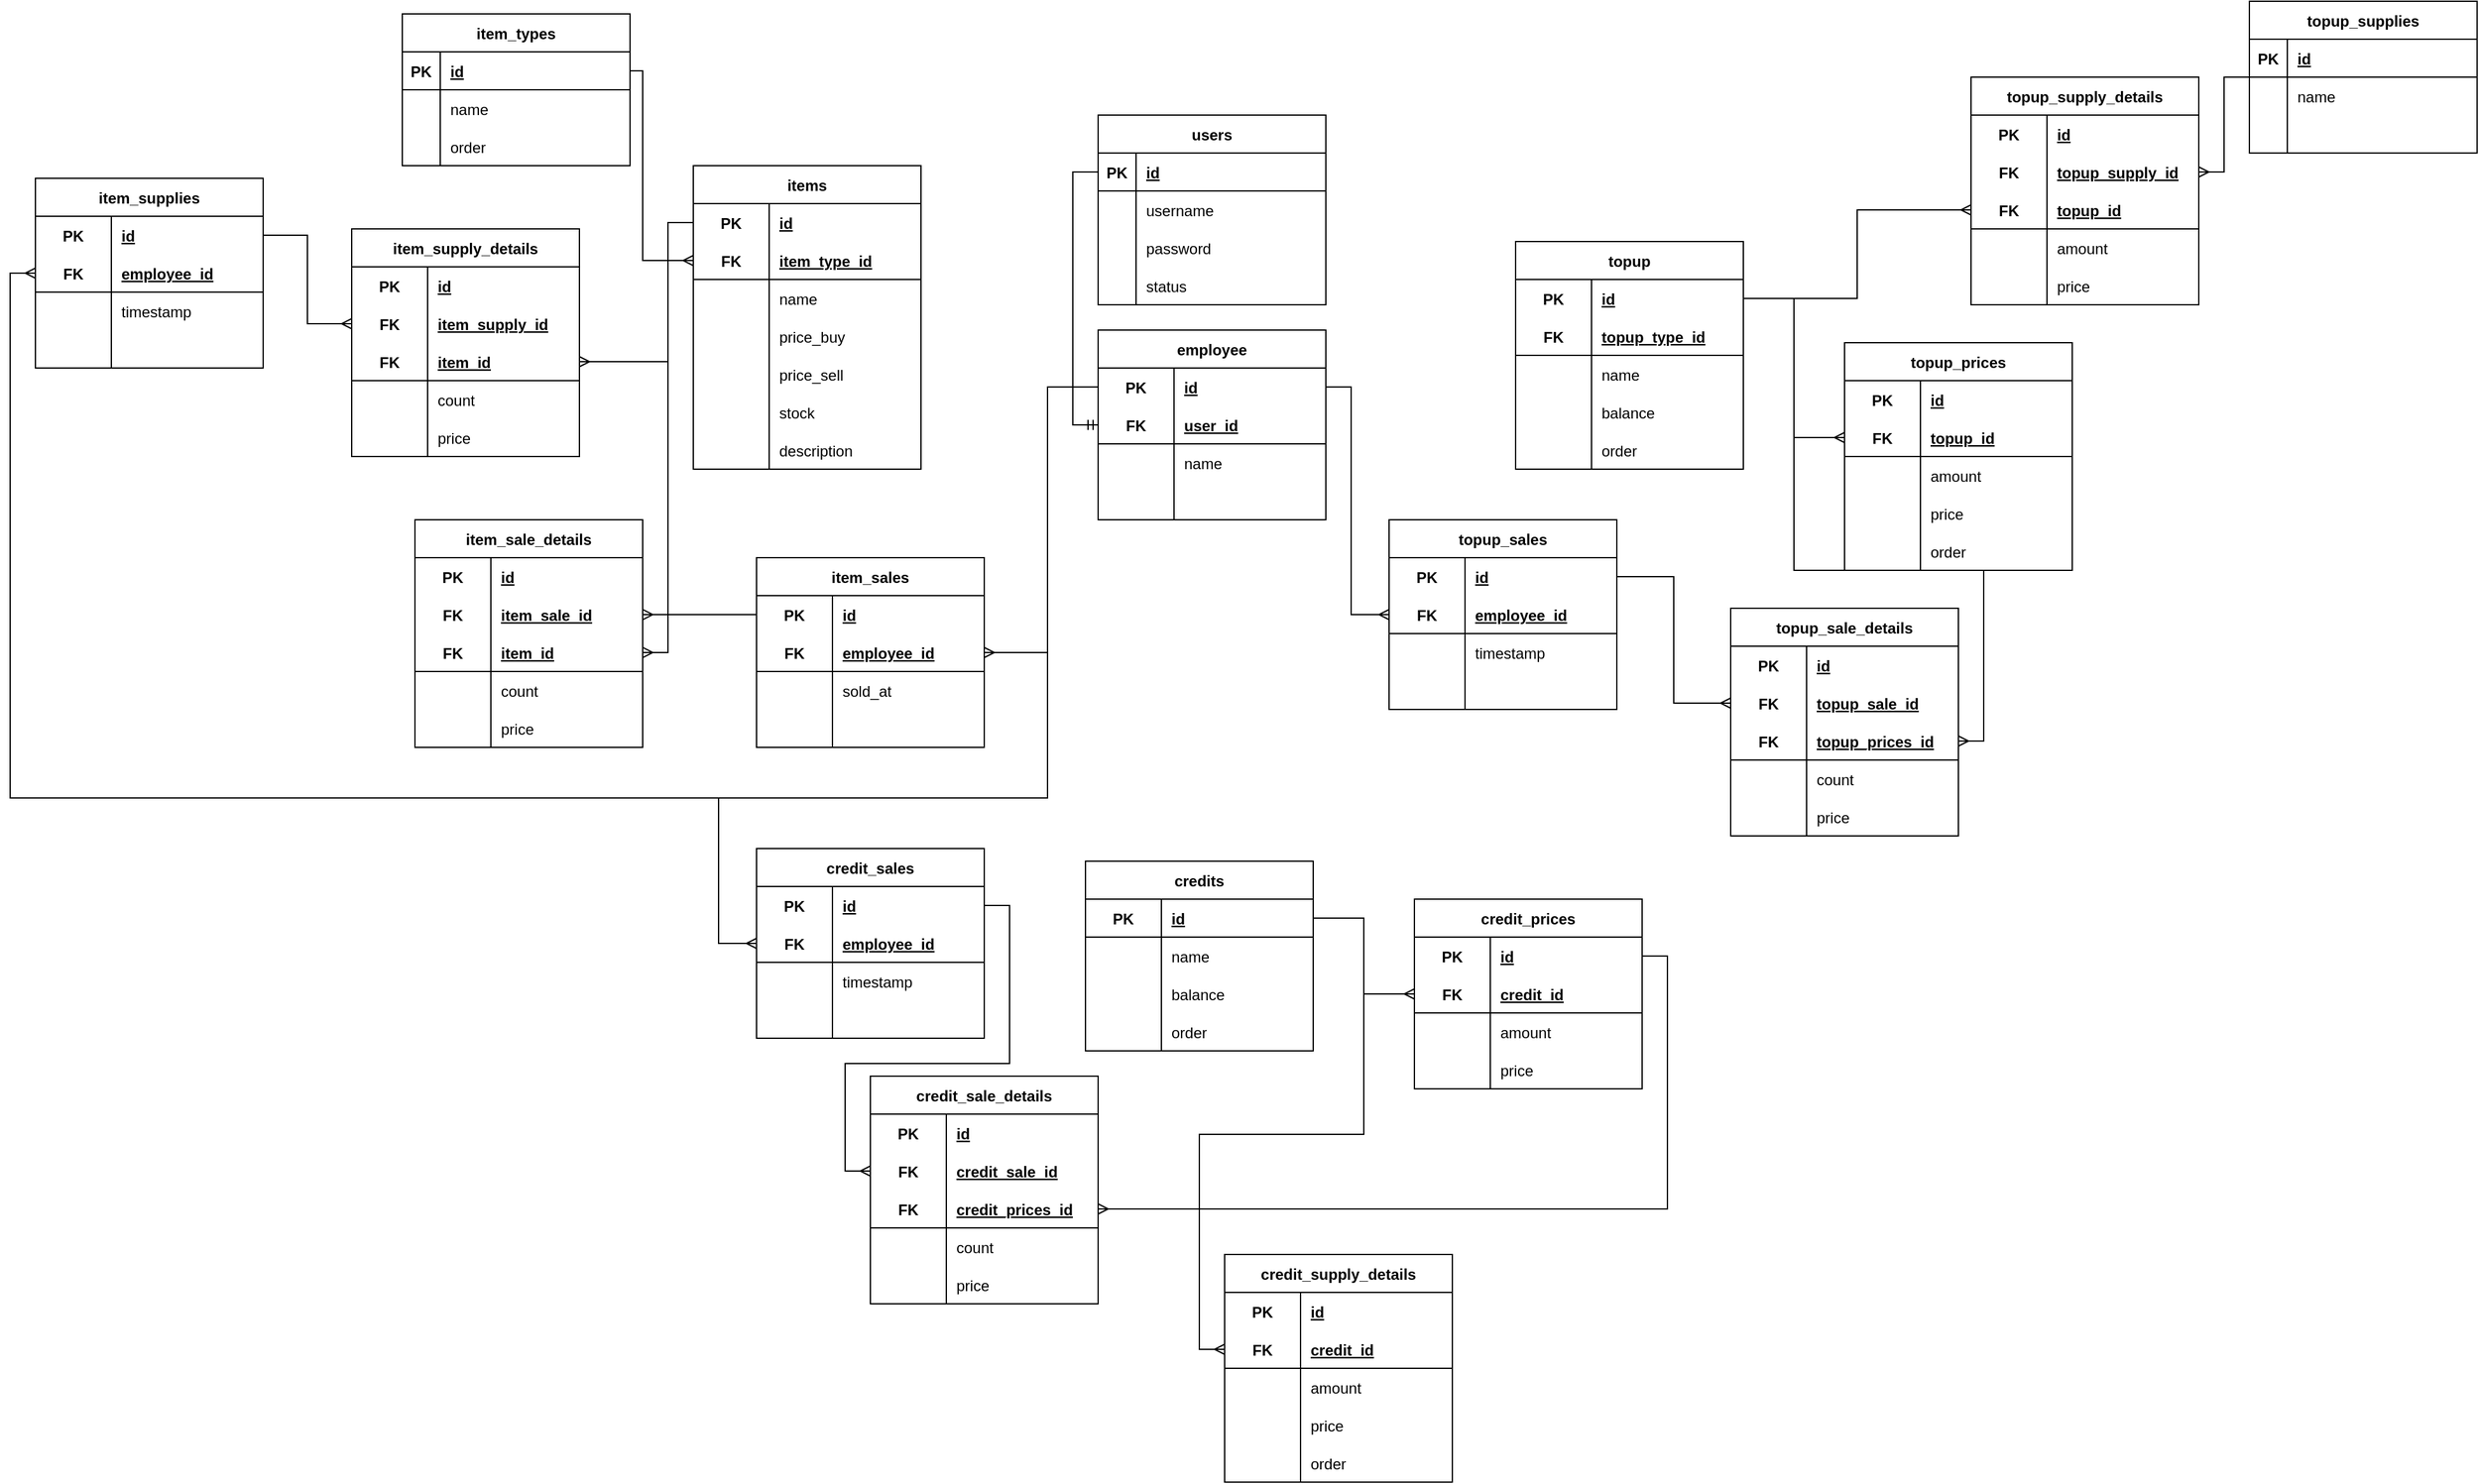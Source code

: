 <mxfile version="21.2.8" type="device">
  <diagram name="Page-1" id="VkQySsa-7uGzPgRKhNTi">
    <mxGraphModel dx="2209" dy="661" grid="1" gridSize="10" guides="1" tooltips="1" connect="1" arrows="1" fold="1" page="1" pageScale="1" pageWidth="1169" pageHeight="827" background="none" math="0" shadow="0">
      <root>
        <mxCell id="0" />
        <mxCell id="1" parent="0" />
        <mxCell id="cD0CZw2ESRrZoMLxpSPt-1" value="items" style="shape=table;startSize=30;container=1;collapsible=1;childLayout=tableLayout;fixedRows=1;rowLines=0;fontStyle=1;align=center;resizeLast=1;" parent="1" vertex="1">
          <mxGeometry x="-590" y="200" width="180" height="240" as="geometry" />
        </mxCell>
        <mxCell id="cD0CZw2ESRrZoMLxpSPt-2" value="" style="shape=tableRow;horizontal=0;startSize=0;swimlaneHead=0;swimlaneBody=0;fillColor=none;collapsible=0;dropTarget=0;points=[[0,0.5],[1,0.5]];portConstraint=eastwest;top=0;left=0;right=0;bottom=0;" parent="cD0CZw2ESRrZoMLxpSPt-1" vertex="1">
          <mxGeometry y="30" width="180" height="30" as="geometry" />
        </mxCell>
        <mxCell id="cD0CZw2ESRrZoMLxpSPt-3" value="PK" style="shape=partialRectangle;connectable=0;fillColor=none;top=0;left=0;bottom=0;right=0;fontStyle=1;overflow=hidden;" parent="cD0CZw2ESRrZoMLxpSPt-2" vertex="1">
          <mxGeometry width="60" height="30" as="geometry">
            <mxRectangle width="60" height="30" as="alternateBounds" />
          </mxGeometry>
        </mxCell>
        <mxCell id="cD0CZw2ESRrZoMLxpSPt-4" value="id" style="shape=partialRectangle;connectable=0;fillColor=none;top=0;left=0;bottom=0;right=0;align=left;spacingLeft=6;fontStyle=5;overflow=hidden;" parent="cD0CZw2ESRrZoMLxpSPt-2" vertex="1">
          <mxGeometry x="60" width="120" height="30" as="geometry">
            <mxRectangle width="120" height="30" as="alternateBounds" />
          </mxGeometry>
        </mxCell>
        <mxCell id="cD0CZw2ESRrZoMLxpSPt-5" value="" style="shape=tableRow;horizontal=0;startSize=0;swimlaneHead=0;swimlaneBody=0;fillColor=none;collapsible=0;dropTarget=0;points=[[0,0.5],[1,0.5]];portConstraint=eastwest;top=0;left=0;right=0;bottom=1;" parent="cD0CZw2ESRrZoMLxpSPt-1" vertex="1">
          <mxGeometry y="60" width="180" height="30" as="geometry" />
        </mxCell>
        <mxCell id="cD0CZw2ESRrZoMLxpSPt-6" value="FK" style="shape=partialRectangle;connectable=0;fillColor=none;top=0;left=0;bottom=0;right=0;fontStyle=1;overflow=hidden;" parent="cD0CZw2ESRrZoMLxpSPt-5" vertex="1">
          <mxGeometry width="60" height="30" as="geometry">
            <mxRectangle width="60" height="30" as="alternateBounds" />
          </mxGeometry>
        </mxCell>
        <mxCell id="cD0CZw2ESRrZoMLxpSPt-7" value="item_type_id" style="shape=partialRectangle;connectable=0;fillColor=none;top=0;left=0;bottom=0;right=0;align=left;spacingLeft=6;fontStyle=5;overflow=hidden;" parent="cD0CZw2ESRrZoMLxpSPt-5" vertex="1">
          <mxGeometry x="60" width="120" height="30" as="geometry">
            <mxRectangle width="120" height="30" as="alternateBounds" />
          </mxGeometry>
        </mxCell>
        <mxCell id="cD0CZw2ESRrZoMLxpSPt-8" value="" style="shape=tableRow;horizontal=0;startSize=0;swimlaneHead=0;swimlaneBody=0;fillColor=none;collapsible=0;dropTarget=0;points=[[0,0.5],[1,0.5]];portConstraint=eastwest;top=0;left=0;right=0;bottom=0;" parent="cD0CZw2ESRrZoMLxpSPt-1" vertex="1">
          <mxGeometry y="90" width="180" height="30" as="geometry" />
        </mxCell>
        <mxCell id="cD0CZw2ESRrZoMLxpSPt-9" value="" style="shape=partialRectangle;connectable=0;fillColor=none;top=0;left=0;bottom=0;right=0;editable=1;overflow=hidden;" parent="cD0CZw2ESRrZoMLxpSPt-8" vertex="1">
          <mxGeometry width="60" height="30" as="geometry">
            <mxRectangle width="60" height="30" as="alternateBounds" />
          </mxGeometry>
        </mxCell>
        <mxCell id="cD0CZw2ESRrZoMLxpSPt-10" value="name" style="shape=partialRectangle;connectable=0;fillColor=none;top=0;left=0;bottom=0;right=0;align=left;spacingLeft=6;overflow=hidden;" parent="cD0CZw2ESRrZoMLxpSPt-8" vertex="1">
          <mxGeometry x="60" width="120" height="30" as="geometry">
            <mxRectangle width="120" height="30" as="alternateBounds" />
          </mxGeometry>
        </mxCell>
        <mxCell id="cD0CZw2ESRrZoMLxpSPt-141" value="" style="shape=tableRow;horizontal=0;startSize=0;swimlaneHead=0;swimlaneBody=0;fillColor=none;collapsible=0;dropTarget=0;points=[[0,0.5],[1,0.5]];portConstraint=eastwest;top=0;left=0;right=0;bottom=0;" parent="cD0CZw2ESRrZoMLxpSPt-1" vertex="1">
          <mxGeometry y="120" width="180" height="30" as="geometry" />
        </mxCell>
        <mxCell id="cD0CZw2ESRrZoMLxpSPt-142" value="" style="shape=partialRectangle;connectable=0;fillColor=none;top=0;left=0;bottom=0;right=0;editable=1;overflow=hidden;" parent="cD0CZw2ESRrZoMLxpSPt-141" vertex="1">
          <mxGeometry width="60" height="30" as="geometry">
            <mxRectangle width="60" height="30" as="alternateBounds" />
          </mxGeometry>
        </mxCell>
        <mxCell id="cD0CZw2ESRrZoMLxpSPt-143" value="price_buy" style="shape=partialRectangle;connectable=0;fillColor=none;top=0;left=0;bottom=0;right=0;align=left;spacingLeft=6;overflow=hidden;" parent="cD0CZw2ESRrZoMLxpSPt-141" vertex="1">
          <mxGeometry x="60" width="120" height="30" as="geometry">
            <mxRectangle width="120" height="30" as="alternateBounds" />
          </mxGeometry>
        </mxCell>
        <mxCell id="Utdl1fhrOjrpkkGTefzd-1" value="" style="shape=tableRow;horizontal=0;startSize=0;swimlaneHead=0;swimlaneBody=0;fillColor=none;collapsible=0;dropTarget=0;points=[[0,0.5],[1,0.5]];portConstraint=eastwest;top=0;left=0;right=0;bottom=0;" parent="cD0CZw2ESRrZoMLxpSPt-1" vertex="1">
          <mxGeometry y="150" width="180" height="30" as="geometry" />
        </mxCell>
        <mxCell id="Utdl1fhrOjrpkkGTefzd-2" value="" style="shape=partialRectangle;connectable=0;fillColor=none;top=0;left=0;bottom=0;right=0;editable=1;overflow=hidden;" parent="Utdl1fhrOjrpkkGTefzd-1" vertex="1">
          <mxGeometry width="60" height="30" as="geometry">
            <mxRectangle width="60" height="30" as="alternateBounds" />
          </mxGeometry>
        </mxCell>
        <mxCell id="Utdl1fhrOjrpkkGTefzd-3" value="price_sell" style="shape=partialRectangle;connectable=0;fillColor=none;top=0;left=0;bottom=0;right=0;align=left;spacingLeft=6;overflow=hidden;" parent="Utdl1fhrOjrpkkGTefzd-1" vertex="1">
          <mxGeometry x="60" width="120" height="30" as="geometry">
            <mxRectangle width="120" height="30" as="alternateBounds" />
          </mxGeometry>
        </mxCell>
        <mxCell id="cD0CZw2ESRrZoMLxpSPt-11" value="" style="shape=tableRow;horizontal=0;startSize=0;swimlaneHead=0;swimlaneBody=0;fillColor=none;collapsible=0;dropTarget=0;points=[[0,0.5],[1,0.5]];portConstraint=eastwest;top=0;left=0;right=0;bottom=0;" parent="cD0CZw2ESRrZoMLxpSPt-1" vertex="1">
          <mxGeometry y="180" width="180" height="30" as="geometry" />
        </mxCell>
        <mxCell id="cD0CZw2ESRrZoMLxpSPt-12" value="" style="shape=partialRectangle;connectable=0;fillColor=none;top=0;left=0;bottom=0;right=0;editable=1;overflow=hidden;" parent="cD0CZw2ESRrZoMLxpSPt-11" vertex="1">
          <mxGeometry width="60" height="30" as="geometry">
            <mxRectangle width="60" height="30" as="alternateBounds" />
          </mxGeometry>
        </mxCell>
        <mxCell id="cD0CZw2ESRrZoMLxpSPt-13" value="stock" style="shape=partialRectangle;connectable=0;fillColor=none;top=0;left=0;bottom=0;right=0;align=left;spacingLeft=6;overflow=hidden;" parent="cD0CZw2ESRrZoMLxpSPt-11" vertex="1">
          <mxGeometry x="60" width="120" height="30" as="geometry">
            <mxRectangle width="120" height="30" as="alternateBounds" />
          </mxGeometry>
        </mxCell>
        <mxCell id="cD0CZw2ESRrZoMLxpSPt-251" value="" style="shape=tableRow;horizontal=0;startSize=0;swimlaneHead=0;swimlaneBody=0;fillColor=none;collapsible=0;dropTarget=0;points=[[0,0.5],[1,0.5]];portConstraint=eastwest;top=0;left=0;right=0;bottom=0;" parent="cD0CZw2ESRrZoMLxpSPt-1" vertex="1">
          <mxGeometry y="210" width="180" height="30" as="geometry" />
        </mxCell>
        <mxCell id="cD0CZw2ESRrZoMLxpSPt-252" value="" style="shape=partialRectangle;connectable=0;fillColor=none;top=0;left=0;bottom=0;right=0;editable=1;overflow=hidden;" parent="cD0CZw2ESRrZoMLxpSPt-251" vertex="1">
          <mxGeometry width="60" height="30" as="geometry">
            <mxRectangle width="60" height="30" as="alternateBounds" />
          </mxGeometry>
        </mxCell>
        <mxCell id="cD0CZw2ESRrZoMLxpSPt-253" value="description" style="shape=partialRectangle;connectable=0;fillColor=none;top=0;left=0;bottom=0;right=0;align=left;spacingLeft=6;overflow=hidden;" parent="cD0CZw2ESRrZoMLxpSPt-251" vertex="1">
          <mxGeometry x="60" width="120" height="30" as="geometry">
            <mxRectangle width="120" height="30" as="alternateBounds" />
          </mxGeometry>
        </mxCell>
        <mxCell id="cD0CZw2ESRrZoMLxpSPt-14" value="users" style="shape=table;startSize=30;container=1;collapsible=1;childLayout=tableLayout;fixedRows=1;rowLines=0;fontStyle=1;align=center;resizeLast=1;" parent="1" vertex="1">
          <mxGeometry x="-270" y="160" width="180" height="150" as="geometry" />
        </mxCell>
        <mxCell id="cD0CZw2ESRrZoMLxpSPt-15" value="" style="shape=tableRow;horizontal=0;startSize=0;swimlaneHead=0;swimlaneBody=0;fillColor=none;collapsible=0;dropTarget=0;points=[[0,0.5],[1,0.5]];portConstraint=eastwest;top=0;left=0;right=0;bottom=1;" parent="cD0CZw2ESRrZoMLxpSPt-14" vertex="1">
          <mxGeometry y="30" width="180" height="30" as="geometry" />
        </mxCell>
        <mxCell id="cD0CZw2ESRrZoMLxpSPt-16" value="PK" style="shape=partialRectangle;connectable=0;fillColor=none;top=0;left=0;bottom=0;right=0;fontStyle=1;overflow=hidden;" parent="cD0CZw2ESRrZoMLxpSPt-15" vertex="1">
          <mxGeometry width="30" height="30" as="geometry">
            <mxRectangle width="30" height="30" as="alternateBounds" />
          </mxGeometry>
        </mxCell>
        <mxCell id="cD0CZw2ESRrZoMLxpSPt-17" value="id" style="shape=partialRectangle;connectable=0;fillColor=none;top=0;left=0;bottom=0;right=0;align=left;spacingLeft=6;fontStyle=5;overflow=hidden;" parent="cD0CZw2ESRrZoMLxpSPt-15" vertex="1">
          <mxGeometry x="30" width="150" height="30" as="geometry">
            <mxRectangle width="150" height="30" as="alternateBounds" />
          </mxGeometry>
        </mxCell>
        <mxCell id="cD0CZw2ESRrZoMLxpSPt-21" value="" style="shape=tableRow;horizontal=0;startSize=0;swimlaneHead=0;swimlaneBody=0;fillColor=none;collapsible=0;dropTarget=0;points=[[0,0.5],[1,0.5]];portConstraint=eastwest;top=0;left=0;right=0;bottom=0;" parent="cD0CZw2ESRrZoMLxpSPt-14" vertex="1">
          <mxGeometry y="60" width="180" height="30" as="geometry" />
        </mxCell>
        <mxCell id="cD0CZw2ESRrZoMLxpSPt-22" value="" style="shape=partialRectangle;connectable=0;fillColor=none;top=0;left=0;bottom=0;right=0;editable=1;overflow=hidden;" parent="cD0CZw2ESRrZoMLxpSPt-21" vertex="1">
          <mxGeometry width="30" height="30" as="geometry">
            <mxRectangle width="30" height="30" as="alternateBounds" />
          </mxGeometry>
        </mxCell>
        <mxCell id="cD0CZw2ESRrZoMLxpSPt-23" value="username" style="shape=partialRectangle;connectable=0;fillColor=none;top=0;left=0;bottom=0;right=0;align=left;spacingLeft=6;overflow=hidden;" parent="cD0CZw2ESRrZoMLxpSPt-21" vertex="1">
          <mxGeometry x="30" width="150" height="30" as="geometry">
            <mxRectangle width="150" height="30" as="alternateBounds" />
          </mxGeometry>
        </mxCell>
        <mxCell id="cD0CZw2ESRrZoMLxpSPt-24" value="" style="shape=tableRow;horizontal=0;startSize=0;swimlaneHead=0;swimlaneBody=0;fillColor=none;collapsible=0;dropTarget=0;points=[[0,0.5],[1,0.5]];portConstraint=eastwest;top=0;left=0;right=0;bottom=0;" parent="cD0CZw2ESRrZoMLxpSPt-14" vertex="1">
          <mxGeometry y="90" width="180" height="30" as="geometry" />
        </mxCell>
        <mxCell id="cD0CZw2ESRrZoMLxpSPt-25" value="" style="shape=partialRectangle;connectable=0;fillColor=none;top=0;left=0;bottom=0;right=0;editable=1;overflow=hidden;" parent="cD0CZw2ESRrZoMLxpSPt-24" vertex="1">
          <mxGeometry width="30" height="30" as="geometry">
            <mxRectangle width="30" height="30" as="alternateBounds" />
          </mxGeometry>
        </mxCell>
        <mxCell id="cD0CZw2ESRrZoMLxpSPt-26" value="password" style="shape=partialRectangle;connectable=0;fillColor=none;top=0;left=0;bottom=0;right=0;align=left;spacingLeft=6;overflow=hidden;" parent="cD0CZw2ESRrZoMLxpSPt-24" vertex="1">
          <mxGeometry x="30" width="150" height="30" as="geometry">
            <mxRectangle width="150" height="30" as="alternateBounds" />
          </mxGeometry>
        </mxCell>
        <mxCell id="7xdfd1j4AZGwutu_5RMw-1" value="" style="shape=tableRow;horizontal=0;startSize=0;swimlaneHead=0;swimlaneBody=0;fillColor=none;collapsible=0;dropTarget=0;points=[[0,0.5],[1,0.5]];portConstraint=eastwest;top=0;left=0;right=0;bottom=0;" parent="cD0CZw2ESRrZoMLxpSPt-14" vertex="1">
          <mxGeometry y="120" width="180" height="30" as="geometry" />
        </mxCell>
        <mxCell id="7xdfd1j4AZGwutu_5RMw-2" value="" style="shape=partialRectangle;connectable=0;fillColor=none;top=0;left=0;bottom=0;right=0;editable=1;overflow=hidden;" parent="7xdfd1j4AZGwutu_5RMw-1" vertex="1">
          <mxGeometry width="30" height="30" as="geometry">
            <mxRectangle width="30" height="30" as="alternateBounds" />
          </mxGeometry>
        </mxCell>
        <mxCell id="7xdfd1j4AZGwutu_5RMw-3" value="status" style="shape=partialRectangle;connectable=0;fillColor=none;top=0;left=0;bottom=0;right=0;align=left;spacingLeft=6;overflow=hidden;" parent="7xdfd1j4AZGwutu_5RMw-1" vertex="1">
          <mxGeometry x="30" width="150" height="30" as="geometry">
            <mxRectangle width="150" height="30" as="alternateBounds" />
          </mxGeometry>
        </mxCell>
        <mxCell id="cD0CZw2ESRrZoMLxpSPt-40" value="item_sale_details" style="shape=table;startSize=30;container=1;collapsible=1;childLayout=tableLayout;fixedRows=1;rowLines=0;fontStyle=1;align=center;resizeLast=1;" parent="1" vertex="1">
          <mxGeometry x="-810" y="480" width="180" height="180" as="geometry" />
        </mxCell>
        <mxCell id="cD0CZw2ESRrZoMLxpSPt-41" value="" style="shape=tableRow;horizontal=0;startSize=0;swimlaneHead=0;swimlaneBody=0;fillColor=none;collapsible=0;dropTarget=0;points=[[0,0.5],[1,0.5]];portConstraint=eastwest;top=0;left=0;right=0;bottom=0;" parent="cD0CZw2ESRrZoMLxpSPt-40" vertex="1">
          <mxGeometry y="30" width="180" height="30" as="geometry" />
        </mxCell>
        <mxCell id="cD0CZw2ESRrZoMLxpSPt-42" value="PK" style="shape=partialRectangle;connectable=0;fillColor=none;top=0;left=0;bottom=0;right=0;fontStyle=1;overflow=hidden;" parent="cD0CZw2ESRrZoMLxpSPt-41" vertex="1">
          <mxGeometry width="60" height="30" as="geometry">
            <mxRectangle width="60" height="30" as="alternateBounds" />
          </mxGeometry>
        </mxCell>
        <mxCell id="cD0CZw2ESRrZoMLxpSPt-43" value="id" style="shape=partialRectangle;connectable=0;fillColor=none;top=0;left=0;bottom=0;right=0;align=left;spacingLeft=6;fontStyle=5;overflow=hidden;" parent="cD0CZw2ESRrZoMLxpSPt-41" vertex="1">
          <mxGeometry x="60" width="120" height="30" as="geometry">
            <mxRectangle width="120" height="30" as="alternateBounds" />
          </mxGeometry>
        </mxCell>
        <mxCell id="cD0CZw2ESRrZoMLxpSPt-92" value="" style="shape=tableRow;horizontal=0;startSize=0;swimlaneHead=0;swimlaneBody=0;fillColor=none;collapsible=0;dropTarget=0;points=[[0,0.5],[1,0.5]];portConstraint=eastwest;top=0;left=0;right=0;bottom=0;" parent="cD0CZw2ESRrZoMLxpSPt-40" vertex="1">
          <mxGeometry y="60" width="180" height="30" as="geometry" />
        </mxCell>
        <mxCell id="cD0CZw2ESRrZoMLxpSPt-93" value="FK" style="shape=partialRectangle;connectable=0;fillColor=none;top=0;left=0;bottom=0;right=0;fontStyle=1;overflow=hidden;" parent="cD0CZw2ESRrZoMLxpSPt-92" vertex="1">
          <mxGeometry width="60" height="30" as="geometry">
            <mxRectangle width="60" height="30" as="alternateBounds" />
          </mxGeometry>
        </mxCell>
        <mxCell id="cD0CZw2ESRrZoMLxpSPt-94" value="item_sale_id" style="shape=partialRectangle;connectable=0;fillColor=none;top=0;left=0;bottom=0;right=0;align=left;spacingLeft=6;fontStyle=5;overflow=hidden;" parent="cD0CZw2ESRrZoMLxpSPt-92" vertex="1">
          <mxGeometry x="60" width="120" height="30" as="geometry">
            <mxRectangle width="120" height="30" as="alternateBounds" />
          </mxGeometry>
        </mxCell>
        <mxCell id="cD0CZw2ESRrZoMLxpSPt-44" value="" style="shape=tableRow;horizontal=0;startSize=0;swimlaneHead=0;swimlaneBody=0;fillColor=none;collapsible=0;dropTarget=0;points=[[0,0.5],[1,0.5]];portConstraint=eastwest;top=0;left=0;right=0;bottom=1;" parent="cD0CZw2ESRrZoMLxpSPt-40" vertex="1">
          <mxGeometry y="90" width="180" height="30" as="geometry" />
        </mxCell>
        <mxCell id="cD0CZw2ESRrZoMLxpSPt-45" value="FK" style="shape=partialRectangle;connectable=0;fillColor=none;top=0;left=0;bottom=0;right=0;fontStyle=1;overflow=hidden;" parent="cD0CZw2ESRrZoMLxpSPt-44" vertex="1">
          <mxGeometry width="60" height="30" as="geometry">
            <mxRectangle width="60" height="30" as="alternateBounds" />
          </mxGeometry>
        </mxCell>
        <mxCell id="cD0CZw2ESRrZoMLxpSPt-46" value="item_id" style="shape=partialRectangle;connectable=0;fillColor=none;top=0;left=0;bottom=0;right=0;align=left;spacingLeft=6;fontStyle=5;overflow=hidden;" parent="cD0CZw2ESRrZoMLxpSPt-44" vertex="1">
          <mxGeometry x="60" width="120" height="30" as="geometry">
            <mxRectangle width="120" height="30" as="alternateBounds" />
          </mxGeometry>
        </mxCell>
        <mxCell id="cD0CZw2ESRrZoMLxpSPt-47" value="" style="shape=tableRow;horizontal=0;startSize=0;swimlaneHead=0;swimlaneBody=0;fillColor=none;collapsible=0;dropTarget=0;points=[[0,0.5],[1,0.5]];portConstraint=eastwest;top=0;left=0;right=0;bottom=0;" parent="cD0CZw2ESRrZoMLxpSPt-40" vertex="1">
          <mxGeometry y="120" width="180" height="30" as="geometry" />
        </mxCell>
        <mxCell id="cD0CZw2ESRrZoMLxpSPt-48" value="" style="shape=partialRectangle;connectable=0;fillColor=none;top=0;left=0;bottom=0;right=0;editable=1;overflow=hidden;" parent="cD0CZw2ESRrZoMLxpSPt-47" vertex="1">
          <mxGeometry width="60" height="30" as="geometry">
            <mxRectangle width="60" height="30" as="alternateBounds" />
          </mxGeometry>
        </mxCell>
        <mxCell id="cD0CZw2ESRrZoMLxpSPt-49" value="count" style="shape=partialRectangle;connectable=0;fillColor=none;top=0;left=0;bottom=0;right=0;align=left;spacingLeft=6;overflow=hidden;" parent="cD0CZw2ESRrZoMLxpSPt-47" vertex="1">
          <mxGeometry x="60" width="120" height="30" as="geometry">
            <mxRectangle width="120" height="30" as="alternateBounds" />
          </mxGeometry>
        </mxCell>
        <mxCell id="cD0CZw2ESRrZoMLxpSPt-50" value="" style="shape=tableRow;horizontal=0;startSize=0;swimlaneHead=0;swimlaneBody=0;fillColor=none;collapsible=0;dropTarget=0;points=[[0,0.5],[1,0.5]];portConstraint=eastwest;top=0;left=0;right=0;bottom=0;" parent="cD0CZw2ESRrZoMLxpSPt-40" vertex="1">
          <mxGeometry y="150" width="180" height="30" as="geometry" />
        </mxCell>
        <mxCell id="cD0CZw2ESRrZoMLxpSPt-51" value="" style="shape=partialRectangle;connectable=0;fillColor=none;top=0;left=0;bottom=0;right=0;editable=1;overflow=hidden;" parent="cD0CZw2ESRrZoMLxpSPt-50" vertex="1">
          <mxGeometry width="60" height="30" as="geometry">
            <mxRectangle width="60" height="30" as="alternateBounds" />
          </mxGeometry>
        </mxCell>
        <mxCell id="cD0CZw2ESRrZoMLxpSPt-52" value="price" style="shape=partialRectangle;connectable=0;fillColor=none;top=0;left=0;bottom=0;right=0;align=left;spacingLeft=6;overflow=hidden;" parent="cD0CZw2ESRrZoMLxpSPt-50" vertex="1">
          <mxGeometry x="60" width="120" height="30" as="geometry">
            <mxRectangle width="120" height="30" as="alternateBounds" />
          </mxGeometry>
        </mxCell>
        <mxCell id="cD0CZw2ESRrZoMLxpSPt-66" value="item_sales" style="shape=table;startSize=30;container=1;collapsible=1;childLayout=tableLayout;fixedRows=1;rowLines=0;fontStyle=1;align=center;resizeLast=1;" parent="1" vertex="1">
          <mxGeometry x="-540" y="510" width="180" height="150" as="geometry" />
        </mxCell>
        <mxCell id="cD0CZw2ESRrZoMLxpSPt-67" value="" style="shape=tableRow;horizontal=0;startSize=0;swimlaneHead=0;swimlaneBody=0;fillColor=none;collapsible=0;dropTarget=0;points=[[0,0.5],[1,0.5]];portConstraint=eastwest;top=0;left=0;right=0;bottom=0;" parent="cD0CZw2ESRrZoMLxpSPt-66" vertex="1">
          <mxGeometry y="30" width="180" height="30" as="geometry" />
        </mxCell>
        <mxCell id="cD0CZw2ESRrZoMLxpSPt-68" value="PK" style="shape=partialRectangle;connectable=0;fillColor=none;top=0;left=0;bottom=0;right=0;fontStyle=1;overflow=hidden;" parent="cD0CZw2ESRrZoMLxpSPt-67" vertex="1">
          <mxGeometry width="60" height="30" as="geometry">
            <mxRectangle width="60" height="30" as="alternateBounds" />
          </mxGeometry>
        </mxCell>
        <mxCell id="cD0CZw2ESRrZoMLxpSPt-69" value="id" style="shape=partialRectangle;connectable=0;fillColor=none;top=0;left=0;bottom=0;right=0;align=left;spacingLeft=6;fontStyle=5;overflow=hidden;" parent="cD0CZw2ESRrZoMLxpSPt-67" vertex="1">
          <mxGeometry x="60" width="120" height="30" as="geometry">
            <mxRectangle width="120" height="30" as="alternateBounds" />
          </mxGeometry>
        </mxCell>
        <mxCell id="cD0CZw2ESRrZoMLxpSPt-70" value="" style="shape=tableRow;horizontal=0;startSize=0;swimlaneHead=0;swimlaneBody=0;fillColor=none;collapsible=0;dropTarget=0;points=[[0,0.5],[1,0.5]];portConstraint=eastwest;top=0;left=0;right=0;bottom=1;" parent="cD0CZw2ESRrZoMLxpSPt-66" vertex="1">
          <mxGeometry y="60" width="180" height="30" as="geometry" />
        </mxCell>
        <mxCell id="cD0CZw2ESRrZoMLxpSPt-71" value="FK" style="shape=partialRectangle;connectable=0;fillColor=none;top=0;left=0;bottom=0;right=0;fontStyle=1;overflow=hidden;" parent="cD0CZw2ESRrZoMLxpSPt-70" vertex="1">
          <mxGeometry width="60" height="30" as="geometry">
            <mxRectangle width="60" height="30" as="alternateBounds" />
          </mxGeometry>
        </mxCell>
        <mxCell id="cD0CZw2ESRrZoMLxpSPt-72" value="employee_id" style="shape=partialRectangle;connectable=0;fillColor=none;top=0;left=0;bottom=0;right=0;align=left;spacingLeft=6;fontStyle=5;overflow=hidden;" parent="cD0CZw2ESRrZoMLxpSPt-70" vertex="1">
          <mxGeometry x="60" width="120" height="30" as="geometry">
            <mxRectangle width="120" height="30" as="alternateBounds" />
          </mxGeometry>
        </mxCell>
        <mxCell id="cD0CZw2ESRrZoMLxpSPt-73" value="" style="shape=tableRow;horizontal=0;startSize=0;swimlaneHead=0;swimlaneBody=0;fillColor=none;collapsible=0;dropTarget=0;points=[[0,0.5],[1,0.5]];portConstraint=eastwest;top=0;left=0;right=0;bottom=0;" parent="cD0CZw2ESRrZoMLxpSPt-66" vertex="1">
          <mxGeometry y="90" width="180" height="30" as="geometry" />
        </mxCell>
        <mxCell id="cD0CZw2ESRrZoMLxpSPt-74" value="" style="shape=partialRectangle;connectable=0;fillColor=none;top=0;left=0;bottom=0;right=0;editable=1;overflow=hidden;" parent="cD0CZw2ESRrZoMLxpSPt-73" vertex="1">
          <mxGeometry width="60" height="30" as="geometry">
            <mxRectangle width="60" height="30" as="alternateBounds" />
          </mxGeometry>
        </mxCell>
        <mxCell id="cD0CZw2ESRrZoMLxpSPt-75" value="sold_at" style="shape=partialRectangle;connectable=0;fillColor=none;top=0;left=0;bottom=0;right=0;align=left;spacingLeft=6;overflow=hidden;" parent="cD0CZw2ESRrZoMLxpSPt-73" vertex="1">
          <mxGeometry x="60" width="120" height="30" as="geometry">
            <mxRectangle width="120" height="30" as="alternateBounds" />
          </mxGeometry>
        </mxCell>
        <mxCell id="cD0CZw2ESRrZoMLxpSPt-76" value="" style="shape=tableRow;horizontal=0;startSize=0;swimlaneHead=0;swimlaneBody=0;fillColor=none;collapsible=0;dropTarget=0;points=[[0,0.5],[1,0.5]];portConstraint=eastwest;top=0;left=0;right=0;bottom=0;" parent="cD0CZw2ESRrZoMLxpSPt-66" vertex="1">
          <mxGeometry y="120" width="180" height="30" as="geometry" />
        </mxCell>
        <mxCell id="cD0CZw2ESRrZoMLxpSPt-77" value="" style="shape=partialRectangle;connectable=0;fillColor=none;top=0;left=0;bottom=0;right=0;editable=1;overflow=hidden;" parent="cD0CZw2ESRrZoMLxpSPt-76" vertex="1">
          <mxGeometry width="60" height="30" as="geometry">
            <mxRectangle width="60" height="30" as="alternateBounds" />
          </mxGeometry>
        </mxCell>
        <mxCell id="cD0CZw2ESRrZoMLxpSPt-78" value="" style="shape=partialRectangle;connectable=0;fillColor=none;top=0;left=0;bottom=0;right=0;align=left;spacingLeft=6;overflow=hidden;" parent="cD0CZw2ESRrZoMLxpSPt-76" vertex="1">
          <mxGeometry x="60" width="120" height="30" as="geometry">
            <mxRectangle width="120" height="30" as="alternateBounds" />
          </mxGeometry>
        </mxCell>
        <mxCell id="cD0CZw2ESRrZoMLxpSPt-79" value="employee" style="shape=table;startSize=30;container=1;collapsible=1;childLayout=tableLayout;fixedRows=1;rowLines=0;fontStyle=1;align=center;resizeLast=1;" parent="1" vertex="1">
          <mxGeometry x="-270" y="330" width="180" height="150" as="geometry" />
        </mxCell>
        <mxCell id="cD0CZw2ESRrZoMLxpSPt-80" value="" style="shape=tableRow;horizontal=0;startSize=0;swimlaneHead=0;swimlaneBody=0;fillColor=none;collapsible=0;dropTarget=0;points=[[0,0.5],[1,0.5]];portConstraint=eastwest;top=0;left=0;right=0;bottom=0;" parent="cD0CZw2ESRrZoMLxpSPt-79" vertex="1">
          <mxGeometry y="30" width="180" height="30" as="geometry" />
        </mxCell>
        <mxCell id="cD0CZw2ESRrZoMLxpSPt-81" value="PK" style="shape=partialRectangle;connectable=0;fillColor=none;top=0;left=0;bottom=0;right=0;fontStyle=1;overflow=hidden;" parent="cD0CZw2ESRrZoMLxpSPt-80" vertex="1">
          <mxGeometry width="60" height="30" as="geometry">
            <mxRectangle width="60" height="30" as="alternateBounds" />
          </mxGeometry>
        </mxCell>
        <mxCell id="cD0CZw2ESRrZoMLxpSPt-82" value="id" style="shape=partialRectangle;connectable=0;fillColor=none;top=0;left=0;bottom=0;right=0;align=left;spacingLeft=6;fontStyle=5;overflow=hidden;" parent="cD0CZw2ESRrZoMLxpSPt-80" vertex="1">
          <mxGeometry x="60" width="120" height="30" as="geometry">
            <mxRectangle width="120" height="30" as="alternateBounds" />
          </mxGeometry>
        </mxCell>
        <mxCell id="cD0CZw2ESRrZoMLxpSPt-83" value="" style="shape=tableRow;horizontal=0;startSize=0;swimlaneHead=0;swimlaneBody=0;fillColor=none;collapsible=0;dropTarget=0;points=[[0,0.5],[1,0.5]];portConstraint=eastwest;top=0;left=0;right=0;bottom=1;" parent="cD0CZw2ESRrZoMLxpSPt-79" vertex="1">
          <mxGeometry y="60" width="180" height="30" as="geometry" />
        </mxCell>
        <mxCell id="cD0CZw2ESRrZoMLxpSPt-84" value="FK" style="shape=partialRectangle;connectable=0;fillColor=none;top=0;left=0;bottom=0;right=0;fontStyle=1;overflow=hidden;" parent="cD0CZw2ESRrZoMLxpSPt-83" vertex="1">
          <mxGeometry width="60" height="30" as="geometry">
            <mxRectangle width="60" height="30" as="alternateBounds" />
          </mxGeometry>
        </mxCell>
        <mxCell id="cD0CZw2ESRrZoMLxpSPt-85" value="user_id" style="shape=partialRectangle;connectable=0;fillColor=none;top=0;left=0;bottom=0;right=0;align=left;spacingLeft=6;fontStyle=5;overflow=hidden;" parent="cD0CZw2ESRrZoMLxpSPt-83" vertex="1">
          <mxGeometry x="60" width="120" height="30" as="geometry">
            <mxRectangle width="120" height="30" as="alternateBounds" />
          </mxGeometry>
        </mxCell>
        <mxCell id="cD0CZw2ESRrZoMLxpSPt-86" value="" style="shape=tableRow;horizontal=0;startSize=0;swimlaneHead=0;swimlaneBody=0;fillColor=none;collapsible=0;dropTarget=0;points=[[0,0.5],[1,0.5]];portConstraint=eastwest;top=0;left=0;right=0;bottom=0;" parent="cD0CZw2ESRrZoMLxpSPt-79" vertex="1">
          <mxGeometry y="90" width="180" height="30" as="geometry" />
        </mxCell>
        <mxCell id="cD0CZw2ESRrZoMLxpSPt-87" value="" style="shape=partialRectangle;connectable=0;fillColor=none;top=0;left=0;bottom=0;right=0;editable=1;overflow=hidden;" parent="cD0CZw2ESRrZoMLxpSPt-86" vertex="1">
          <mxGeometry width="60" height="30" as="geometry">
            <mxRectangle width="60" height="30" as="alternateBounds" />
          </mxGeometry>
        </mxCell>
        <mxCell id="cD0CZw2ESRrZoMLxpSPt-88" value="name" style="shape=partialRectangle;connectable=0;fillColor=none;top=0;left=0;bottom=0;right=0;align=left;spacingLeft=6;overflow=hidden;" parent="cD0CZw2ESRrZoMLxpSPt-86" vertex="1">
          <mxGeometry x="60" width="120" height="30" as="geometry">
            <mxRectangle width="120" height="30" as="alternateBounds" />
          </mxGeometry>
        </mxCell>
        <mxCell id="cD0CZw2ESRrZoMLxpSPt-89" value="" style="shape=tableRow;horizontal=0;startSize=0;swimlaneHead=0;swimlaneBody=0;fillColor=none;collapsible=0;dropTarget=0;points=[[0,0.5],[1,0.5]];portConstraint=eastwest;top=0;left=0;right=0;bottom=0;" parent="cD0CZw2ESRrZoMLxpSPt-79" vertex="1">
          <mxGeometry y="120" width="180" height="30" as="geometry" />
        </mxCell>
        <mxCell id="cD0CZw2ESRrZoMLxpSPt-90" value="" style="shape=partialRectangle;connectable=0;fillColor=none;top=0;left=0;bottom=0;right=0;editable=1;overflow=hidden;" parent="cD0CZw2ESRrZoMLxpSPt-89" vertex="1">
          <mxGeometry width="60" height="30" as="geometry">
            <mxRectangle width="60" height="30" as="alternateBounds" />
          </mxGeometry>
        </mxCell>
        <mxCell id="cD0CZw2ESRrZoMLxpSPt-91" value="" style="shape=partialRectangle;connectable=0;fillColor=none;top=0;left=0;bottom=0;right=0;align=left;spacingLeft=6;overflow=hidden;" parent="cD0CZw2ESRrZoMLxpSPt-89" vertex="1">
          <mxGeometry x="60" width="120" height="30" as="geometry">
            <mxRectangle width="120" height="30" as="alternateBounds" />
          </mxGeometry>
        </mxCell>
        <mxCell id="cD0CZw2ESRrZoMLxpSPt-108" value="item_types" style="shape=table;startSize=30;container=1;collapsible=1;childLayout=tableLayout;fixedRows=1;rowLines=0;fontStyle=1;align=center;resizeLast=1;" parent="1" vertex="1">
          <mxGeometry x="-820" y="80" width="180" height="120" as="geometry" />
        </mxCell>
        <mxCell id="cD0CZw2ESRrZoMLxpSPt-109" value="" style="shape=tableRow;horizontal=0;startSize=0;swimlaneHead=0;swimlaneBody=0;fillColor=none;collapsible=0;dropTarget=0;points=[[0,0.5],[1,0.5]];portConstraint=eastwest;top=0;left=0;right=0;bottom=1;" parent="cD0CZw2ESRrZoMLxpSPt-108" vertex="1">
          <mxGeometry y="30" width="180" height="30" as="geometry" />
        </mxCell>
        <mxCell id="cD0CZw2ESRrZoMLxpSPt-110" value="PK" style="shape=partialRectangle;connectable=0;fillColor=none;top=0;left=0;bottom=0;right=0;fontStyle=1;overflow=hidden;" parent="cD0CZw2ESRrZoMLxpSPt-109" vertex="1">
          <mxGeometry width="30" height="30" as="geometry">
            <mxRectangle width="30" height="30" as="alternateBounds" />
          </mxGeometry>
        </mxCell>
        <mxCell id="cD0CZw2ESRrZoMLxpSPt-111" value="id" style="shape=partialRectangle;connectable=0;fillColor=none;top=0;left=0;bottom=0;right=0;align=left;spacingLeft=6;fontStyle=5;overflow=hidden;" parent="cD0CZw2ESRrZoMLxpSPt-109" vertex="1">
          <mxGeometry x="30" width="150" height="30" as="geometry">
            <mxRectangle width="150" height="30" as="alternateBounds" />
          </mxGeometry>
        </mxCell>
        <mxCell id="cD0CZw2ESRrZoMLxpSPt-112" value="" style="shape=tableRow;horizontal=0;startSize=0;swimlaneHead=0;swimlaneBody=0;fillColor=none;collapsible=0;dropTarget=0;points=[[0,0.5],[1,0.5]];portConstraint=eastwest;top=0;left=0;right=0;bottom=0;" parent="cD0CZw2ESRrZoMLxpSPt-108" vertex="1">
          <mxGeometry y="60" width="180" height="30" as="geometry" />
        </mxCell>
        <mxCell id="cD0CZw2ESRrZoMLxpSPt-113" value="" style="shape=partialRectangle;connectable=0;fillColor=none;top=0;left=0;bottom=0;right=0;editable=1;overflow=hidden;" parent="cD0CZw2ESRrZoMLxpSPt-112" vertex="1">
          <mxGeometry width="30" height="30" as="geometry">
            <mxRectangle width="30" height="30" as="alternateBounds" />
          </mxGeometry>
        </mxCell>
        <mxCell id="cD0CZw2ESRrZoMLxpSPt-114" value="name" style="shape=partialRectangle;connectable=0;fillColor=none;top=0;left=0;bottom=0;right=0;align=left;spacingLeft=6;overflow=hidden;" parent="cD0CZw2ESRrZoMLxpSPt-112" vertex="1">
          <mxGeometry x="30" width="150" height="30" as="geometry">
            <mxRectangle width="150" height="30" as="alternateBounds" />
          </mxGeometry>
        </mxCell>
        <mxCell id="cD0CZw2ESRrZoMLxpSPt-115" value="" style="shape=tableRow;horizontal=0;startSize=0;swimlaneHead=0;swimlaneBody=0;fillColor=none;collapsible=0;dropTarget=0;points=[[0,0.5],[1,0.5]];portConstraint=eastwest;top=0;left=0;right=0;bottom=0;" parent="cD0CZw2ESRrZoMLxpSPt-108" vertex="1">
          <mxGeometry y="90" width="180" height="30" as="geometry" />
        </mxCell>
        <mxCell id="cD0CZw2ESRrZoMLxpSPt-116" value="" style="shape=partialRectangle;connectable=0;fillColor=none;top=0;left=0;bottom=0;right=0;editable=1;overflow=hidden;" parent="cD0CZw2ESRrZoMLxpSPt-115" vertex="1">
          <mxGeometry width="30" height="30" as="geometry">
            <mxRectangle width="30" height="30" as="alternateBounds" />
          </mxGeometry>
        </mxCell>
        <mxCell id="cD0CZw2ESRrZoMLxpSPt-117" value="order" style="shape=partialRectangle;connectable=0;fillColor=none;top=0;left=0;bottom=0;right=0;align=left;spacingLeft=6;overflow=hidden;" parent="cD0CZw2ESRrZoMLxpSPt-115" vertex="1">
          <mxGeometry x="30" width="150" height="30" as="geometry">
            <mxRectangle width="150" height="30" as="alternateBounds" />
          </mxGeometry>
        </mxCell>
        <mxCell id="cD0CZw2ESRrZoMLxpSPt-118" value="topup" style="shape=table;startSize=30;container=1;collapsible=1;childLayout=tableLayout;fixedRows=1;rowLines=0;fontStyle=1;align=center;resizeLast=1;" parent="1" vertex="1">
          <mxGeometry x="60" y="260" width="180" height="180" as="geometry" />
        </mxCell>
        <mxCell id="cD0CZw2ESRrZoMLxpSPt-119" value="" style="shape=tableRow;horizontal=0;startSize=0;swimlaneHead=0;swimlaneBody=0;fillColor=none;collapsible=0;dropTarget=0;points=[[0,0.5],[1,0.5]];portConstraint=eastwest;top=0;left=0;right=0;bottom=0;" parent="cD0CZw2ESRrZoMLxpSPt-118" vertex="1">
          <mxGeometry y="30" width="180" height="30" as="geometry" />
        </mxCell>
        <mxCell id="cD0CZw2ESRrZoMLxpSPt-120" value="PK" style="shape=partialRectangle;connectable=0;fillColor=none;top=0;left=0;bottom=0;right=0;fontStyle=1;overflow=hidden;" parent="cD0CZw2ESRrZoMLxpSPt-119" vertex="1">
          <mxGeometry width="60" height="30" as="geometry">
            <mxRectangle width="60" height="30" as="alternateBounds" />
          </mxGeometry>
        </mxCell>
        <mxCell id="cD0CZw2ESRrZoMLxpSPt-121" value="id" style="shape=partialRectangle;connectable=0;fillColor=none;top=0;left=0;bottom=0;right=0;align=left;spacingLeft=6;fontStyle=5;overflow=hidden;" parent="cD0CZw2ESRrZoMLxpSPt-119" vertex="1">
          <mxGeometry x="60" width="120" height="30" as="geometry">
            <mxRectangle width="120" height="30" as="alternateBounds" />
          </mxGeometry>
        </mxCell>
        <mxCell id="cD0CZw2ESRrZoMLxpSPt-122" value="" style="shape=tableRow;horizontal=0;startSize=0;swimlaneHead=0;swimlaneBody=0;fillColor=none;collapsible=0;dropTarget=0;points=[[0,0.5],[1,0.5]];portConstraint=eastwest;top=0;left=0;right=0;bottom=1;" parent="cD0CZw2ESRrZoMLxpSPt-118" vertex="1">
          <mxGeometry y="60" width="180" height="30" as="geometry" />
        </mxCell>
        <mxCell id="cD0CZw2ESRrZoMLxpSPt-123" value="FK" style="shape=partialRectangle;connectable=0;fillColor=none;top=0;left=0;bottom=0;right=0;fontStyle=1;overflow=hidden;" parent="cD0CZw2ESRrZoMLxpSPt-122" vertex="1">
          <mxGeometry width="60" height="30" as="geometry">
            <mxRectangle width="60" height="30" as="alternateBounds" />
          </mxGeometry>
        </mxCell>
        <mxCell id="cD0CZw2ESRrZoMLxpSPt-124" value="topup_type_id" style="shape=partialRectangle;connectable=0;fillColor=none;top=0;left=0;bottom=0;right=0;align=left;spacingLeft=6;fontStyle=5;overflow=hidden;" parent="cD0CZw2ESRrZoMLxpSPt-122" vertex="1">
          <mxGeometry x="60" width="120" height="30" as="geometry">
            <mxRectangle width="120" height="30" as="alternateBounds" />
          </mxGeometry>
        </mxCell>
        <mxCell id="cD0CZw2ESRrZoMLxpSPt-125" value="" style="shape=tableRow;horizontal=0;startSize=0;swimlaneHead=0;swimlaneBody=0;fillColor=none;collapsible=0;dropTarget=0;points=[[0,0.5],[1,0.5]];portConstraint=eastwest;top=0;left=0;right=0;bottom=0;" parent="cD0CZw2ESRrZoMLxpSPt-118" vertex="1">
          <mxGeometry y="90" width="180" height="30" as="geometry" />
        </mxCell>
        <mxCell id="cD0CZw2ESRrZoMLxpSPt-126" value="" style="shape=partialRectangle;connectable=0;fillColor=none;top=0;left=0;bottom=0;right=0;editable=1;overflow=hidden;" parent="cD0CZw2ESRrZoMLxpSPt-125" vertex="1">
          <mxGeometry width="60" height="30" as="geometry">
            <mxRectangle width="60" height="30" as="alternateBounds" />
          </mxGeometry>
        </mxCell>
        <mxCell id="cD0CZw2ESRrZoMLxpSPt-127" value="name" style="shape=partialRectangle;connectable=0;fillColor=none;top=0;left=0;bottom=0;right=0;align=left;spacingLeft=6;overflow=hidden;" parent="cD0CZw2ESRrZoMLxpSPt-125" vertex="1">
          <mxGeometry x="60" width="120" height="30" as="geometry">
            <mxRectangle width="120" height="30" as="alternateBounds" />
          </mxGeometry>
        </mxCell>
        <mxCell id="cD0CZw2ESRrZoMLxpSPt-254" value="" style="shape=tableRow;horizontal=0;startSize=0;swimlaneHead=0;swimlaneBody=0;fillColor=none;collapsible=0;dropTarget=0;points=[[0,0.5],[1,0.5]];portConstraint=eastwest;top=0;left=0;right=0;bottom=0;" parent="cD0CZw2ESRrZoMLxpSPt-118" vertex="1">
          <mxGeometry y="120" width="180" height="30" as="geometry" />
        </mxCell>
        <mxCell id="cD0CZw2ESRrZoMLxpSPt-255" value="" style="shape=partialRectangle;connectable=0;fillColor=none;top=0;left=0;bottom=0;right=0;editable=1;overflow=hidden;" parent="cD0CZw2ESRrZoMLxpSPt-254" vertex="1">
          <mxGeometry width="60" height="30" as="geometry">
            <mxRectangle width="60" height="30" as="alternateBounds" />
          </mxGeometry>
        </mxCell>
        <mxCell id="cD0CZw2ESRrZoMLxpSPt-256" value="balance" style="shape=partialRectangle;connectable=0;fillColor=none;top=0;left=0;bottom=0;right=0;align=left;spacingLeft=6;overflow=hidden;" parent="cD0CZw2ESRrZoMLxpSPt-254" vertex="1">
          <mxGeometry x="60" width="120" height="30" as="geometry">
            <mxRectangle width="120" height="30" as="alternateBounds" />
          </mxGeometry>
        </mxCell>
        <mxCell id="cD0CZw2ESRrZoMLxpSPt-128" value="" style="shape=tableRow;horizontal=0;startSize=0;swimlaneHead=0;swimlaneBody=0;fillColor=none;collapsible=0;dropTarget=0;points=[[0,0.5],[1,0.5]];portConstraint=eastwest;top=0;left=0;right=0;bottom=0;" parent="cD0CZw2ESRrZoMLxpSPt-118" vertex="1">
          <mxGeometry y="150" width="180" height="30" as="geometry" />
        </mxCell>
        <mxCell id="cD0CZw2ESRrZoMLxpSPt-129" value="" style="shape=partialRectangle;connectable=0;fillColor=none;top=0;left=0;bottom=0;right=0;editable=1;overflow=hidden;" parent="cD0CZw2ESRrZoMLxpSPt-128" vertex="1">
          <mxGeometry width="60" height="30" as="geometry">
            <mxRectangle width="60" height="30" as="alternateBounds" />
          </mxGeometry>
        </mxCell>
        <mxCell id="cD0CZw2ESRrZoMLxpSPt-130" value="order" style="shape=partialRectangle;connectable=0;fillColor=none;top=0;left=0;bottom=0;right=0;align=left;spacingLeft=6;overflow=hidden;" parent="cD0CZw2ESRrZoMLxpSPt-128" vertex="1">
          <mxGeometry x="60" width="120" height="30" as="geometry">
            <mxRectangle width="120" height="30" as="alternateBounds" />
          </mxGeometry>
        </mxCell>
        <mxCell id="cD0CZw2ESRrZoMLxpSPt-160" value="topup_prices" style="shape=table;startSize=30;container=1;collapsible=1;childLayout=tableLayout;fixedRows=1;rowLines=0;fontStyle=1;align=center;resizeLast=1;" parent="1" vertex="1">
          <mxGeometry x="320" y="340" width="180" height="180" as="geometry" />
        </mxCell>
        <mxCell id="cD0CZw2ESRrZoMLxpSPt-161" value="" style="shape=tableRow;horizontal=0;startSize=0;swimlaneHead=0;swimlaneBody=0;fillColor=none;collapsible=0;dropTarget=0;points=[[0,0.5],[1,0.5]];portConstraint=eastwest;top=0;left=0;right=0;bottom=0;" parent="cD0CZw2ESRrZoMLxpSPt-160" vertex="1">
          <mxGeometry y="30" width="180" height="30" as="geometry" />
        </mxCell>
        <mxCell id="cD0CZw2ESRrZoMLxpSPt-162" value="PK" style="shape=partialRectangle;connectable=0;fillColor=none;top=0;left=0;bottom=0;right=0;fontStyle=1;overflow=hidden;" parent="cD0CZw2ESRrZoMLxpSPt-161" vertex="1">
          <mxGeometry width="60" height="30" as="geometry">
            <mxRectangle width="60" height="30" as="alternateBounds" />
          </mxGeometry>
        </mxCell>
        <mxCell id="cD0CZw2ESRrZoMLxpSPt-163" value="id" style="shape=partialRectangle;connectable=0;fillColor=none;top=0;left=0;bottom=0;right=0;align=left;spacingLeft=6;fontStyle=5;overflow=hidden;" parent="cD0CZw2ESRrZoMLxpSPt-161" vertex="1">
          <mxGeometry x="60" width="120" height="30" as="geometry">
            <mxRectangle width="120" height="30" as="alternateBounds" />
          </mxGeometry>
        </mxCell>
        <mxCell id="cD0CZw2ESRrZoMLxpSPt-164" value="" style="shape=tableRow;horizontal=0;startSize=0;swimlaneHead=0;swimlaneBody=0;fillColor=none;collapsible=0;dropTarget=0;points=[[0,0.5],[1,0.5]];portConstraint=eastwest;top=0;left=0;right=0;bottom=1;" parent="cD0CZw2ESRrZoMLxpSPt-160" vertex="1">
          <mxGeometry y="60" width="180" height="30" as="geometry" />
        </mxCell>
        <mxCell id="cD0CZw2ESRrZoMLxpSPt-165" value="FK" style="shape=partialRectangle;connectable=0;fillColor=none;top=0;left=0;bottom=0;right=0;fontStyle=1;overflow=hidden;" parent="cD0CZw2ESRrZoMLxpSPt-164" vertex="1">
          <mxGeometry width="60" height="30" as="geometry">
            <mxRectangle width="60" height="30" as="alternateBounds" />
          </mxGeometry>
        </mxCell>
        <mxCell id="cD0CZw2ESRrZoMLxpSPt-166" value="topup_id" style="shape=partialRectangle;connectable=0;fillColor=none;top=0;left=0;bottom=0;right=0;align=left;spacingLeft=6;fontStyle=5;overflow=hidden;" parent="cD0CZw2ESRrZoMLxpSPt-164" vertex="1">
          <mxGeometry x="60" width="120" height="30" as="geometry">
            <mxRectangle width="120" height="30" as="alternateBounds" />
          </mxGeometry>
        </mxCell>
        <mxCell id="cD0CZw2ESRrZoMLxpSPt-167" value="" style="shape=tableRow;horizontal=0;startSize=0;swimlaneHead=0;swimlaneBody=0;fillColor=none;collapsible=0;dropTarget=0;points=[[0,0.5],[1,0.5]];portConstraint=eastwest;top=0;left=0;right=0;bottom=0;" parent="cD0CZw2ESRrZoMLxpSPt-160" vertex="1">
          <mxGeometry y="90" width="180" height="30" as="geometry" />
        </mxCell>
        <mxCell id="cD0CZw2ESRrZoMLxpSPt-168" value="" style="shape=partialRectangle;connectable=0;fillColor=none;top=0;left=0;bottom=0;right=0;editable=1;overflow=hidden;" parent="cD0CZw2ESRrZoMLxpSPt-167" vertex="1">
          <mxGeometry width="60" height="30" as="geometry">
            <mxRectangle width="60" height="30" as="alternateBounds" />
          </mxGeometry>
        </mxCell>
        <mxCell id="cD0CZw2ESRrZoMLxpSPt-169" value="amount" style="shape=partialRectangle;connectable=0;fillColor=none;top=0;left=0;bottom=0;right=0;align=left;spacingLeft=6;overflow=hidden;" parent="cD0CZw2ESRrZoMLxpSPt-167" vertex="1">
          <mxGeometry x="60" width="120" height="30" as="geometry">
            <mxRectangle width="120" height="30" as="alternateBounds" />
          </mxGeometry>
        </mxCell>
        <mxCell id="cD0CZw2ESRrZoMLxpSPt-170" value="" style="shape=tableRow;horizontal=0;startSize=0;swimlaneHead=0;swimlaneBody=0;fillColor=none;collapsible=0;dropTarget=0;points=[[0,0.5],[1,0.5]];portConstraint=eastwest;top=0;left=0;right=0;bottom=0;" parent="cD0CZw2ESRrZoMLxpSPt-160" vertex="1">
          <mxGeometry y="120" width="180" height="30" as="geometry" />
        </mxCell>
        <mxCell id="cD0CZw2ESRrZoMLxpSPt-171" value="" style="shape=partialRectangle;connectable=0;fillColor=none;top=0;left=0;bottom=0;right=0;editable=1;overflow=hidden;" parent="cD0CZw2ESRrZoMLxpSPt-170" vertex="1">
          <mxGeometry width="60" height="30" as="geometry">
            <mxRectangle width="60" height="30" as="alternateBounds" />
          </mxGeometry>
        </mxCell>
        <mxCell id="cD0CZw2ESRrZoMLxpSPt-172" value="price" style="shape=partialRectangle;connectable=0;fillColor=none;top=0;left=0;bottom=0;right=0;align=left;spacingLeft=6;overflow=hidden;" parent="cD0CZw2ESRrZoMLxpSPt-170" vertex="1">
          <mxGeometry x="60" width="120" height="30" as="geometry">
            <mxRectangle width="120" height="30" as="alternateBounds" />
          </mxGeometry>
        </mxCell>
        <mxCell id="aV4zGjck07-nbSL_yvkH-4" value="" style="shape=tableRow;horizontal=0;startSize=0;swimlaneHead=0;swimlaneBody=0;fillColor=none;collapsible=0;dropTarget=0;points=[[0,0.5],[1,0.5]];portConstraint=eastwest;top=0;left=0;right=0;bottom=0;" parent="cD0CZw2ESRrZoMLxpSPt-160" vertex="1">
          <mxGeometry y="150" width="180" height="30" as="geometry" />
        </mxCell>
        <mxCell id="aV4zGjck07-nbSL_yvkH-5" value="" style="shape=partialRectangle;connectable=0;fillColor=none;top=0;left=0;bottom=0;right=0;editable=1;overflow=hidden;" parent="aV4zGjck07-nbSL_yvkH-4" vertex="1">
          <mxGeometry width="60" height="30" as="geometry">
            <mxRectangle width="60" height="30" as="alternateBounds" />
          </mxGeometry>
        </mxCell>
        <mxCell id="aV4zGjck07-nbSL_yvkH-6" value="order" style="shape=partialRectangle;connectable=0;fillColor=none;top=0;left=0;bottom=0;right=0;align=left;spacingLeft=6;overflow=hidden;" parent="aV4zGjck07-nbSL_yvkH-4" vertex="1">
          <mxGeometry x="60" width="120" height="30" as="geometry">
            <mxRectangle width="120" height="30" as="alternateBounds" />
          </mxGeometry>
        </mxCell>
        <mxCell id="cD0CZw2ESRrZoMLxpSPt-173" value="topup_sales" style="shape=table;startSize=30;container=1;collapsible=1;childLayout=tableLayout;fixedRows=1;rowLines=0;fontStyle=1;align=center;resizeLast=1;" parent="1" vertex="1">
          <mxGeometry x="-40" y="480" width="180" height="150" as="geometry" />
        </mxCell>
        <mxCell id="cD0CZw2ESRrZoMLxpSPt-174" value="" style="shape=tableRow;horizontal=0;startSize=0;swimlaneHead=0;swimlaneBody=0;fillColor=none;collapsible=0;dropTarget=0;points=[[0,0.5],[1,0.5]];portConstraint=eastwest;top=0;left=0;right=0;bottom=0;" parent="cD0CZw2ESRrZoMLxpSPt-173" vertex="1">
          <mxGeometry y="30" width="180" height="30" as="geometry" />
        </mxCell>
        <mxCell id="cD0CZw2ESRrZoMLxpSPt-175" value="PK" style="shape=partialRectangle;connectable=0;fillColor=none;top=0;left=0;bottom=0;right=0;fontStyle=1;overflow=hidden;" parent="cD0CZw2ESRrZoMLxpSPt-174" vertex="1">
          <mxGeometry width="60" height="30" as="geometry">
            <mxRectangle width="60" height="30" as="alternateBounds" />
          </mxGeometry>
        </mxCell>
        <mxCell id="cD0CZw2ESRrZoMLxpSPt-176" value="id" style="shape=partialRectangle;connectable=0;fillColor=none;top=0;left=0;bottom=0;right=0;align=left;spacingLeft=6;fontStyle=5;overflow=hidden;" parent="cD0CZw2ESRrZoMLxpSPt-174" vertex="1">
          <mxGeometry x="60" width="120" height="30" as="geometry">
            <mxRectangle width="120" height="30" as="alternateBounds" />
          </mxGeometry>
        </mxCell>
        <mxCell id="cD0CZw2ESRrZoMLxpSPt-177" value="" style="shape=tableRow;horizontal=0;startSize=0;swimlaneHead=0;swimlaneBody=0;fillColor=none;collapsible=0;dropTarget=0;points=[[0,0.5],[1,0.5]];portConstraint=eastwest;top=0;left=0;right=0;bottom=1;" parent="cD0CZw2ESRrZoMLxpSPt-173" vertex="1">
          <mxGeometry y="60" width="180" height="30" as="geometry" />
        </mxCell>
        <mxCell id="cD0CZw2ESRrZoMLxpSPt-178" value="FK" style="shape=partialRectangle;connectable=0;fillColor=none;top=0;left=0;bottom=0;right=0;fontStyle=1;overflow=hidden;" parent="cD0CZw2ESRrZoMLxpSPt-177" vertex="1">
          <mxGeometry width="60" height="30" as="geometry">
            <mxRectangle width="60" height="30" as="alternateBounds" />
          </mxGeometry>
        </mxCell>
        <mxCell id="cD0CZw2ESRrZoMLxpSPt-179" value="employee_id" style="shape=partialRectangle;connectable=0;fillColor=none;top=0;left=0;bottom=0;right=0;align=left;spacingLeft=6;fontStyle=5;overflow=hidden;" parent="cD0CZw2ESRrZoMLxpSPt-177" vertex="1">
          <mxGeometry x="60" width="120" height="30" as="geometry">
            <mxRectangle width="120" height="30" as="alternateBounds" />
          </mxGeometry>
        </mxCell>
        <mxCell id="cD0CZw2ESRrZoMLxpSPt-180" value="" style="shape=tableRow;horizontal=0;startSize=0;swimlaneHead=0;swimlaneBody=0;fillColor=none;collapsible=0;dropTarget=0;points=[[0,0.5],[1,0.5]];portConstraint=eastwest;top=0;left=0;right=0;bottom=0;" parent="cD0CZw2ESRrZoMLxpSPt-173" vertex="1">
          <mxGeometry y="90" width="180" height="30" as="geometry" />
        </mxCell>
        <mxCell id="cD0CZw2ESRrZoMLxpSPt-181" value="" style="shape=partialRectangle;connectable=0;fillColor=none;top=0;left=0;bottom=0;right=0;editable=1;overflow=hidden;" parent="cD0CZw2ESRrZoMLxpSPt-180" vertex="1">
          <mxGeometry width="60" height="30" as="geometry">
            <mxRectangle width="60" height="30" as="alternateBounds" />
          </mxGeometry>
        </mxCell>
        <mxCell id="cD0CZw2ESRrZoMLxpSPt-182" value="timestamp" style="shape=partialRectangle;connectable=0;fillColor=none;top=0;left=0;bottom=0;right=0;align=left;spacingLeft=6;overflow=hidden;" parent="cD0CZw2ESRrZoMLxpSPt-180" vertex="1">
          <mxGeometry x="60" width="120" height="30" as="geometry">
            <mxRectangle width="120" height="30" as="alternateBounds" />
          </mxGeometry>
        </mxCell>
        <mxCell id="cD0CZw2ESRrZoMLxpSPt-183" value="" style="shape=tableRow;horizontal=0;startSize=0;swimlaneHead=0;swimlaneBody=0;fillColor=none;collapsible=0;dropTarget=0;points=[[0,0.5],[1,0.5]];portConstraint=eastwest;top=0;left=0;right=0;bottom=0;" parent="cD0CZw2ESRrZoMLxpSPt-173" vertex="1">
          <mxGeometry y="120" width="180" height="30" as="geometry" />
        </mxCell>
        <mxCell id="cD0CZw2ESRrZoMLxpSPt-184" value="" style="shape=partialRectangle;connectable=0;fillColor=none;top=0;left=0;bottom=0;right=0;editable=1;overflow=hidden;" parent="cD0CZw2ESRrZoMLxpSPt-183" vertex="1">
          <mxGeometry width="60" height="30" as="geometry">
            <mxRectangle width="60" height="30" as="alternateBounds" />
          </mxGeometry>
        </mxCell>
        <mxCell id="cD0CZw2ESRrZoMLxpSPt-185" value="" style="shape=partialRectangle;connectable=0;fillColor=none;top=0;left=0;bottom=0;right=0;align=left;spacingLeft=6;overflow=hidden;" parent="cD0CZw2ESRrZoMLxpSPt-183" vertex="1">
          <mxGeometry x="60" width="120" height="30" as="geometry">
            <mxRectangle width="120" height="30" as="alternateBounds" />
          </mxGeometry>
        </mxCell>
        <mxCell id="cD0CZw2ESRrZoMLxpSPt-186" value="topup_sale_details" style="shape=table;startSize=30;container=1;collapsible=1;childLayout=tableLayout;fixedRows=1;rowLines=0;fontStyle=1;align=center;resizeLast=1;" parent="1" vertex="1">
          <mxGeometry x="230" y="550" width="180" height="180" as="geometry" />
        </mxCell>
        <mxCell id="cD0CZw2ESRrZoMLxpSPt-187" value="" style="shape=tableRow;horizontal=0;startSize=0;swimlaneHead=0;swimlaneBody=0;fillColor=none;collapsible=0;dropTarget=0;points=[[0,0.5],[1,0.5]];portConstraint=eastwest;top=0;left=0;right=0;bottom=0;" parent="cD0CZw2ESRrZoMLxpSPt-186" vertex="1">
          <mxGeometry y="30" width="180" height="30" as="geometry" />
        </mxCell>
        <mxCell id="cD0CZw2ESRrZoMLxpSPt-188" value="PK" style="shape=partialRectangle;connectable=0;fillColor=none;top=0;left=0;bottom=0;right=0;fontStyle=1;overflow=hidden;" parent="cD0CZw2ESRrZoMLxpSPt-187" vertex="1">
          <mxGeometry width="60" height="30" as="geometry">
            <mxRectangle width="60" height="30" as="alternateBounds" />
          </mxGeometry>
        </mxCell>
        <mxCell id="cD0CZw2ESRrZoMLxpSPt-189" value="id" style="shape=partialRectangle;connectable=0;fillColor=none;top=0;left=0;bottom=0;right=0;align=left;spacingLeft=6;fontStyle=5;overflow=hidden;" parent="cD0CZw2ESRrZoMLxpSPt-187" vertex="1">
          <mxGeometry x="60" width="120" height="30" as="geometry">
            <mxRectangle width="120" height="30" as="alternateBounds" />
          </mxGeometry>
        </mxCell>
        <mxCell id="cD0CZw2ESRrZoMLxpSPt-190" value="" style="shape=tableRow;horizontal=0;startSize=0;swimlaneHead=0;swimlaneBody=0;fillColor=none;collapsible=0;dropTarget=0;points=[[0,0.5],[1,0.5]];portConstraint=eastwest;top=0;left=0;right=0;bottom=0;" parent="cD0CZw2ESRrZoMLxpSPt-186" vertex="1">
          <mxGeometry y="60" width="180" height="30" as="geometry" />
        </mxCell>
        <mxCell id="cD0CZw2ESRrZoMLxpSPt-191" value="FK" style="shape=partialRectangle;connectable=0;fillColor=none;top=0;left=0;bottom=0;right=0;fontStyle=1;overflow=hidden;" parent="cD0CZw2ESRrZoMLxpSPt-190" vertex="1">
          <mxGeometry width="60" height="30" as="geometry">
            <mxRectangle width="60" height="30" as="alternateBounds" />
          </mxGeometry>
        </mxCell>
        <mxCell id="cD0CZw2ESRrZoMLxpSPt-192" value="topup_sale_id" style="shape=partialRectangle;connectable=0;fillColor=none;top=0;left=0;bottom=0;right=0;align=left;spacingLeft=6;fontStyle=5;overflow=hidden;" parent="cD0CZw2ESRrZoMLxpSPt-190" vertex="1">
          <mxGeometry x="60" width="120" height="30" as="geometry">
            <mxRectangle width="120" height="30" as="alternateBounds" />
          </mxGeometry>
        </mxCell>
        <mxCell id="cD0CZw2ESRrZoMLxpSPt-193" value="" style="shape=tableRow;horizontal=0;startSize=0;swimlaneHead=0;swimlaneBody=0;fillColor=none;collapsible=0;dropTarget=0;points=[[0,0.5],[1,0.5]];portConstraint=eastwest;top=0;left=0;right=0;bottom=1;" parent="cD0CZw2ESRrZoMLxpSPt-186" vertex="1">
          <mxGeometry y="90" width="180" height="30" as="geometry" />
        </mxCell>
        <mxCell id="cD0CZw2ESRrZoMLxpSPt-194" value="FK" style="shape=partialRectangle;connectable=0;fillColor=none;top=0;left=0;bottom=0;right=0;fontStyle=1;overflow=hidden;" parent="cD0CZw2ESRrZoMLxpSPt-193" vertex="1">
          <mxGeometry width="60" height="30" as="geometry">
            <mxRectangle width="60" height="30" as="alternateBounds" />
          </mxGeometry>
        </mxCell>
        <mxCell id="cD0CZw2ESRrZoMLxpSPt-195" value="topup_prices_id" style="shape=partialRectangle;connectable=0;fillColor=none;top=0;left=0;bottom=0;right=0;align=left;spacingLeft=6;fontStyle=5;overflow=hidden;" parent="cD0CZw2ESRrZoMLxpSPt-193" vertex="1">
          <mxGeometry x="60" width="120" height="30" as="geometry">
            <mxRectangle width="120" height="30" as="alternateBounds" />
          </mxGeometry>
        </mxCell>
        <mxCell id="cD0CZw2ESRrZoMLxpSPt-196" value="" style="shape=tableRow;horizontal=0;startSize=0;swimlaneHead=0;swimlaneBody=0;fillColor=none;collapsible=0;dropTarget=0;points=[[0,0.5],[1,0.5]];portConstraint=eastwest;top=0;left=0;right=0;bottom=0;" parent="cD0CZw2ESRrZoMLxpSPt-186" vertex="1">
          <mxGeometry y="120" width="180" height="30" as="geometry" />
        </mxCell>
        <mxCell id="cD0CZw2ESRrZoMLxpSPt-197" value="" style="shape=partialRectangle;connectable=0;fillColor=none;top=0;left=0;bottom=0;right=0;editable=1;overflow=hidden;" parent="cD0CZw2ESRrZoMLxpSPt-196" vertex="1">
          <mxGeometry width="60" height="30" as="geometry">
            <mxRectangle width="60" height="30" as="alternateBounds" />
          </mxGeometry>
        </mxCell>
        <mxCell id="cD0CZw2ESRrZoMLxpSPt-198" value="count" style="shape=partialRectangle;connectable=0;fillColor=none;top=0;left=0;bottom=0;right=0;align=left;spacingLeft=6;overflow=hidden;" parent="cD0CZw2ESRrZoMLxpSPt-196" vertex="1">
          <mxGeometry x="60" width="120" height="30" as="geometry">
            <mxRectangle width="120" height="30" as="alternateBounds" />
          </mxGeometry>
        </mxCell>
        <mxCell id="cD0CZw2ESRrZoMLxpSPt-199" value="" style="shape=tableRow;horizontal=0;startSize=0;swimlaneHead=0;swimlaneBody=0;fillColor=none;collapsible=0;dropTarget=0;points=[[0,0.5],[1,0.5]];portConstraint=eastwest;top=0;left=0;right=0;bottom=0;" parent="cD0CZw2ESRrZoMLxpSPt-186" vertex="1">
          <mxGeometry y="150" width="180" height="30" as="geometry" />
        </mxCell>
        <mxCell id="cD0CZw2ESRrZoMLxpSPt-200" value="" style="shape=partialRectangle;connectable=0;fillColor=none;top=0;left=0;bottom=0;right=0;editable=1;overflow=hidden;" parent="cD0CZw2ESRrZoMLxpSPt-199" vertex="1">
          <mxGeometry width="60" height="30" as="geometry">
            <mxRectangle width="60" height="30" as="alternateBounds" />
          </mxGeometry>
        </mxCell>
        <mxCell id="cD0CZw2ESRrZoMLxpSPt-201" value="price" style="shape=partialRectangle;connectable=0;fillColor=none;top=0;left=0;bottom=0;right=0;align=left;spacingLeft=6;overflow=hidden;" parent="cD0CZw2ESRrZoMLxpSPt-199" vertex="1">
          <mxGeometry x="60" width="120" height="30" as="geometry">
            <mxRectangle width="120" height="30" as="alternateBounds" />
          </mxGeometry>
        </mxCell>
        <mxCell id="cD0CZw2ESRrZoMLxpSPt-204" style="edgeStyle=orthogonalEdgeStyle;rounded=0;orthogonalLoop=1;jettySize=auto;html=1;entryX=0;entryY=0.5;entryDx=0;entryDy=0;endArrow=ERmandOne;endFill=0;" parent="1" source="cD0CZw2ESRrZoMLxpSPt-15" target="cD0CZw2ESRrZoMLxpSPt-83" edge="1">
          <mxGeometry relative="1" as="geometry" />
        </mxCell>
        <mxCell id="cD0CZw2ESRrZoMLxpSPt-206" style="edgeStyle=orthogonalEdgeStyle;rounded=0;orthogonalLoop=1;jettySize=auto;html=1;entryX=0;entryY=0.5;entryDx=0;entryDy=0;endArrow=ERmany;endFill=0;" parent="1" source="cD0CZw2ESRrZoMLxpSPt-109" target="cD0CZw2ESRrZoMLxpSPt-5" edge="1">
          <mxGeometry relative="1" as="geometry">
            <Array as="points">
              <mxPoint x="-630" y="125" />
              <mxPoint x="-630" y="275" />
            </Array>
          </mxGeometry>
        </mxCell>
        <mxCell id="cD0CZw2ESRrZoMLxpSPt-208" style="edgeStyle=orthogonalEdgeStyle;rounded=0;orthogonalLoop=1;jettySize=auto;html=1;entryX=0;entryY=0.5;entryDx=0;entryDy=0;endArrow=ERmany;endFill=0;" parent="1" source="cD0CZw2ESRrZoMLxpSPt-119" target="cD0CZw2ESRrZoMLxpSPt-164" edge="1">
          <mxGeometry relative="1" as="geometry" />
        </mxCell>
        <mxCell id="cD0CZw2ESRrZoMLxpSPt-209" style="edgeStyle=orthogonalEdgeStyle;rounded=0;orthogonalLoop=1;jettySize=auto;html=1;entryX=1;entryY=0.5;entryDx=0;entryDy=0;endArrow=ERmany;endFill=0;" parent="1" source="cD0CZw2ESRrZoMLxpSPt-2" target="cD0CZw2ESRrZoMLxpSPt-44" edge="1">
          <mxGeometry relative="1" as="geometry" />
        </mxCell>
        <mxCell id="cD0CZw2ESRrZoMLxpSPt-211" style="edgeStyle=orthogonalEdgeStyle;rounded=0;orthogonalLoop=1;jettySize=auto;html=1;entryX=1;entryY=0.5;entryDx=0;entryDy=0;endArrow=ERmany;endFill=0;" parent="1" source="cD0CZw2ESRrZoMLxpSPt-67" target="cD0CZw2ESRrZoMLxpSPt-92" edge="1">
          <mxGeometry relative="1" as="geometry" />
        </mxCell>
        <mxCell id="cD0CZw2ESRrZoMLxpSPt-212" style="edgeStyle=orthogonalEdgeStyle;rounded=0;orthogonalLoop=1;jettySize=auto;html=1;entryX=1;entryY=0.5;entryDx=0;entryDy=0;endArrow=ERmany;endFill=0;" parent="1" source="cD0CZw2ESRrZoMLxpSPt-80" target="cD0CZw2ESRrZoMLxpSPt-70" edge="1">
          <mxGeometry relative="1" as="geometry">
            <Array as="points">
              <mxPoint x="-310" y="375" />
              <mxPoint x="-310" y="585" />
            </Array>
          </mxGeometry>
        </mxCell>
        <mxCell id="cD0CZw2ESRrZoMLxpSPt-215" style="edgeStyle=orthogonalEdgeStyle;rounded=0;orthogonalLoop=1;jettySize=auto;html=1;entryX=0;entryY=0.5;entryDx=0;entryDy=0;endArrow=ERmany;endFill=0;" parent="1" source="cD0CZw2ESRrZoMLxpSPt-174" target="cD0CZw2ESRrZoMLxpSPt-190" edge="1">
          <mxGeometry relative="1" as="geometry" />
        </mxCell>
        <mxCell id="cD0CZw2ESRrZoMLxpSPt-216" style="edgeStyle=orthogonalEdgeStyle;rounded=0;orthogonalLoop=1;jettySize=auto;html=1;entryX=0;entryY=0.5;entryDx=0;entryDy=0;endArrow=ERmany;endFill=0;" parent="1" source="cD0CZw2ESRrZoMLxpSPt-80" target="cD0CZw2ESRrZoMLxpSPt-177" edge="1">
          <mxGeometry relative="1" as="geometry">
            <Array as="points">
              <mxPoint x="-70" y="375" />
              <mxPoint x="-70" y="555" />
            </Array>
          </mxGeometry>
        </mxCell>
        <mxCell id="cD0CZw2ESRrZoMLxpSPt-303" value="item_supply_details" style="shape=table;startSize=30;container=1;collapsible=1;childLayout=tableLayout;fixedRows=1;rowLines=0;fontStyle=1;align=center;resizeLast=1;" parent="1" vertex="1">
          <mxGeometry x="-860" y="250" width="180" height="180" as="geometry" />
        </mxCell>
        <mxCell id="cD0CZw2ESRrZoMLxpSPt-304" value="" style="shape=tableRow;horizontal=0;startSize=0;swimlaneHead=0;swimlaneBody=0;fillColor=none;collapsible=0;dropTarget=0;points=[[0,0.5],[1,0.5]];portConstraint=eastwest;top=0;left=0;right=0;bottom=0;" parent="cD0CZw2ESRrZoMLxpSPt-303" vertex="1">
          <mxGeometry y="30" width="180" height="30" as="geometry" />
        </mxCell>
        <mxCell id="cD0CZw2ESRrZoMLxpSPt-305" value="PK" style="shape=partialRectangle;connectable=0;fillColor=none;top=0;left=0;bottom=0;right=0;fontStyle=1;overflow=hidden;" parent="cD0CZw2ESRrZoMLxpSPt-304" vertex="1">
          <mxGeometry width="60" height="30" as="geometry">
            <mxRectangle width="60" height="30" as="alternateBounds" />
          </mxGeometry>
        </mxCell>
        <mxCell id="cD0CZw2ESRrZoMLxpSPt-306" value="id" style="shape=partialRectangle;connectable=0;fillColor=none;top=0;left=0;bottom=0;right=0;align=left;spacingLeft=6;fontStyle=5;overflow=hidden;" parent="cD0CZw2ESRrZoMLxpSPt-304" vertex="1">
          <mxGeometry x="60" width="120" height="30" as="geometry">
            <mxRectangle width="120" height="30" as="alternateBounds" />
          </mxGeometry>
        </mxCell>
        <mxCell id="cD0CZw2ESRrZoMLxpSPt-307" value="" style="shape=tableRow;horizontal=0;startSize=0;swimlaneHead=0;swimlaneBody=0;fillColor=none;collapsible=0;dropTarget=0;points=[[0,0.5],[1,0.5]];portConstraint=eastwest;top=0;left=0;right=0;bottom=0;" parent="cD0CZw2ESRrZoMLxpSPt-303" vertex="1">
          <mxGeometry y="60" width="180" height="30" as="geometry" />
        </mxCell>
        <mxCell id="cD0CZw2ESRrZoMLxpSPt-308" value="FK" style="shape=partialRectangle;connectable=0;fillColor=none;top=0;left=0;bottom=0;right=0;fontStyle=1;overflow=hidden;" parent="cD0CZw2ESRrZoMLxpSPt-307" vertex="1">
          <mxGeometry width="60" height="30" as="geometry">
            <mxRectangle width="60" height="30" as="alternateBounds" />
          </mxGeometry>
        </mxCell>
        <mxCell id="cD0CZw2ESRrZoMLxpSPt-309" value="item_supply_id" style="shape=partialRectangle;connectable=0;fillColor=none;top=0;left=0;bottom=0;right=0;align=left;spacingLeft=6;fontStyle=5;overflow=hidden;" parent="cD0CZw2ESRrZoMLxpSPt-307" vertex="1">
          <mxGeometry x="60" width="120" height="30" as="geometry">
            <mxRectangle width="120" height="30" as="alternateBounds" />
          </mxGeometry>
        </mxCell>
        <mxCell id="cD0CZw2ESRrZoMLxpSPt-310" value="" style="shape=tableRow;horizontal=0;startSize=0;swimlaneHead=0;swimlaneBody=0;fillColor=none;collapsible=0;dropTarget=0;points=[[0,0.5],[1,0.5]];portConstraint=eastwest;top=0;left=0;right=0;bottom=1;" parent="cD0CZw2ESRrZoMLxpSPt-303" vertex="1">
          <mxGeometry y="90" width="180" height="30" as="geometry" />
        </mxCell>
        <mxCell id="cD0CZw2ESRrZoMLxpSPt-311" value="FK" style="shape=partialRectangle;connectable=0;fillColor=none;top=0;left=0;bottom=0;right=0;fontStyle=1;overflow=hidden;" parent="cD0CZw2ESRrZoMLxpSPt-310" vertex="1">
          <mxGeometry width="60" height="30" as="geometry">
            <mxRectangle width="60" height="30" as="alternateBounds" />
          </mxGeometry>
        </mxCell>
        <mxCell id="cD0CZw2ESRrZoMLxpSPt-312" value="item_id" style="shape=partialRectangle;connectable=0;fillColor=none;top=0;left=0;bottom=0;right=0;align=left;spacingLeft=6;fontStyle=5;overflow=hidden;" parent="cD0CZw2ESRrZoMLxpSPt-310" vertex="1">
          <mxGeometry x="60" width="120" height="30" as="geometry">
            <mxRectangle width="120" height="30" as="alternateBounds" />
          </mxGeometry>
        </mxCell>
        <mxCell id="cD0CZw2ESRrZoMLxpSPt-313" value="" style="shape=tableRow;horizontal=0;startSize=0;swimlaneHead=0;swimlaneBody=0;fillColor=none;collapsible=0;dropTarget=0;points=[[0,0.5],[1,0.5]];portConstraint=eastwest;top=0;left=0;right=0;bottom=0;" parent="cD0CZw2ESRrZoMLxpSPt-303" vertex="1">
          <mxGeometry y="120" width="180" height="30" as="geometry" />
        </mxCell>
        <mxCell id="cD0CZw2ESRrZoMLxpSPt-314" value="" style="shape=partialRectangle;connectable=0;fillColor=none;top=0;left=0;bottom=0;right=0;editable=1;overflow=hidden;" parent="cD0CZw2ESRrZoMLxpSPt-313" vertex="1">
          <mxGeometry width="60" height="30" as="geometry">
            <mxRectangle width="60" height="30" as="alternateBounds" />
          </mxGeometry>
        </mxCell>
        <mxCell id="cD0CZw2ESRrZoMLxpSPt-315" value="count" style="shape=partialRectangle;connectable=0;fillColor=none;top=0;left=0;bottom=0;right=0;align=left;spacingLeft=6;overflow=hidden;" parent="cD0CZw2ESRrZoMLxpSPt-313" vertex="1">
          <mxGeometry x="60" width="120" height="30" as="geometry">
            <mxRectangle width="120" height="30" as="alternateBounds" />
          </mxGeometry>
        </mxCell>
        <mxCell id="cD0CZw2ESRrZoMLxpSPt-316" value="" style="shape=tableRow;horizontal=0;startSize=0;swimlaneHead=0;swimlaneBody=0;fillColor=none;collapsible=0;dropTarget=0;points=[[0,0.5],[1,0.5]];portConstraint=eastwest;top=0;left=0;right=0;bottom=0;" parent="cD0CZw2ESRrZoMLxpSPt-303" vertex="1">
          <mxGeometry y="150" width="180" height="30" as="geometry" />
        </mxCell>
        <mxCell id="cD0CZw2ESRrZoMLxpSPt-317" value="" style="shape=partialRectangle;connectable=0;fillColor=none;top=0;left=0;bottom=0;right=0;editable=1;overflow=hidden;" parent="cD0CZw2ESRrZoMLxpSPt-316" vertex="1">
          <mxGeometry width="60" height="30" as="geometry">
            <mxRectangle width="60" height="30" as="alternateBounds" />
          </mxGeometry>
        </mxCell>
        <mxCell id="cD0CZw2ESRrZoMLxpSPt-318" value="price" style="shape=partialRectangle;connectable=0;fillColor=none;top=0;left=0;bottom=0;right=0;align=left;spacingLeft=6;overflow=hidden;" parent="cD0CZw2ESRrZoMLxpSPt-316" vertex="1">
          <mxGeometry x="60" width="120" height="30" as="geometry">
            <mxRectangle width="120" height="30" as="alternateBounds" />
          </mxGeometry>
        </mxCell>
        <mxCell id="cD0CZw2ESRrZoMLxpSPt-319" style="edgeStyle=orthogonalEdgeStyle;rounded=0;orthogonalLoop=1;jettySize=auto;html=1;entryX=0;entryY=0.5;entryDx=0;entryDy=0;endArrow=ERmany;endFill=0;exitX=1;exitY=0.5;exitDx=0;exitDy=0;" parent="1" source="5rrSVN2nRhkjnC8b3whb-2" target="cD0CZw2ESRrZoMLxpSPt-307" edge="1">
          <mxGeometry relative="1" as="geometry">
            <mxPoint x="-920" y="245" as="sourcePoint" />
          </mxGeometry>
        </mxCell>
        <mxCell id="cD0CZw2ESRrZoMLxpSPt-320" style="edgeStyle=orthogonalEdgeStyle;rounded=0;orthogonalLoop=1;jettySize=auto;html=1;entryX=1;entryY=0.5;entryDx=0;entryDy=0;endArrow=ERmany;endFill=0;" parent="1" source="cD0CZw2ESRrZoMLxpSPt-2" target="cD0CZw2ESRrZoMLxpSPt-310" edge="1">
          <mxGeometry relative="1" as="geometry">
            <Array as="points">
              <mxPoint x="-610" y="245" />
              <mxPoint x="-610" y="355" />
            </Array>
          </mxGeometry>
        </mxCell>
        <mxCell id="cD0CZw2ESRrZoMLxpSPt-357" style="edgeStyle=orthogonalEdgeStyle;rounded=0;orthogonalLoop=1;jettySize=auto;html=1;entryX=1;entryY=0.5;entryDx=0;entryDy=0;endArrow=ERmany;endFill=0;" parent="1" source="cD0CZw2ESRrZoMLxpSPt-331" target="cD0CZw2ESRrZoMLxpSPt-345" edge="1">
          <mxGeometry relative="1" as="geometry" />
        </mxCell>
        <mxCell id="cD0CZw2ESRrZoMLxpSPt-331" value="topup_supplies" style="shape=table;startSize=30;container=1;collapsible=1;childLayout=tableLayout;fixedRows=1;rowLines=0;fontStyle=1;align=center;resizeLast=1;" parent="1" vertex="1">
          <mxGeometry x="640" y="70" width="180" height="120" as="geometry" />
        </mxCell>
        <mxCell id="cD0CZw2ESRrZoMLxpSPt-332" value="" style="shape=tableRow;horizontal=0;startSize=0;swimlaneHead=0;swimlaneBody=0;fillColor=none;collapsible=0;dropTarget=0;points=[[0,0.5],[1,0.5]];portConstraint=eastwest;top=0;left=0;right=0;bottom=1;" parent="cD0CZw2ESRrZoMLxpSPt-331" vertex="1">
          <mxGeometry y="30" width="180" height="30" as="geometry" />
        </mxCell>
        <mxCell id="cD0CZw2ESRrZoMLxpSPt-333" value="PK" style="shape=partialRectangle;connectable=0;fillColor=none;top=0;left=0;bottom=0;right=0;fontStyle=1;overflow=hidden;" parent="cD0CZw2ESRrZoMLxpSPt-332" vertex="1">
          <mxGeometry width="30" height="30" as="geometry">
            <mxRectangle width="30" height="30" as="alternateBounds" />
          </mxGeometry>
        </mxCell>
        <mxCell id="cD0CZw2ESRrZoMLxpSPt-334" value="id" style="shape=partialRectangle;connectable=0;fillColor=none;top=0;left=0;bottom=0;right=0;align=left;spacingLeft=6;fontStyle=5;overflow=hidden;" parent="cD0CZw2ESRrZoMLxpSPt-332" vertex="1">
          <mxGeometry x="30" width="150" height="30" as="geometry">
            <mxRectangle width="150" height="30" as="alternateBounds" />
          </mxGeometry>
        </mxCell>
        <mxCell id="cD0CZw2ESRrZoMLxpSPt-335" value="" style="shape=tableRow;horizontal=0;startSize=0;swimlaneHead=0;swimlaneBody=0;fillColor=none;collapsible=0;dropTarget=0;points=[[0,0.5],[1,0.5]];portConstraint=eastwest;top=0;left=0;right=0;bottom=0;" parent="cD0CZw2ESRrZoMLxpSPt-331" vertex="1">
          <mxGeometry y="60" width="180" height="30" as="geometry" />
        </mxCell>
        <mxCell id="cD0CZw2ESRrZoMLxpSPt-336" value="" style="shape=partialRectangle;connectable=0;fillColor=none;top=0;left=0;bottom=0;right=0;editable=1;overflow=hidden;" parent="cD0CZw2ESRrZoMLxpSPt-335" vertex="1">
          <mxGeometry width="30" height="30" as="geometry">
            <mxRectangle width="30" height="30" as="alternateBounds" />
          </mxGeometry>
        </mxCell>
        <mxCell id="cD0CZw2ESRrZoMLxpSPt-337" value="name" style="shape=partialRectangle;connectable=0;fillColor=none;top=0;left=0;bottom=0;right=0;align=left;spacingLeft=6;overflow=hidden;" parent="cD0CZw2ESRrZoMLxpSPt-335" vertex="1">
          <mxGeometry x="30" width="150" height="30" as="geometry">
            <mxRectangle width="150" height="30" as="alternateBounds" />
          </mxGeometry>
        </mxCell>
        <mxCell id="cD0CZw2ESRrZoMLxpSPt-338" value="" style="shape=tableRow;horizontal=0;startSize=0;swimlaneHead=0;swimlaneBody=0;fillColor=none;collapsible=0;dropTarget=0;points=[[0,0.5],[1,0.5]];portConstraint=eastwest;top=0;left=0;right=0;bottom=0;" parent="cD0CZw2ESRrZoMLxpSPt-331" vertex="1">
          <mxGeometry y="90" width="180" height="30" as="geometry" />
        </mxCell>
        <mxCell id="cD0CZw2ESRrZoMLxpSPt-339" value="" style="shape=partialRectangle;connectable=0;fillColor=none;top=0;left=0;bottom=0;right=0;editable=1;overflow=hidden;" parent="cD0CZw2ESRrZoMLxpSPt-338" vertex="1">
          <mxGeometry width="30" height="30" as="geometry">
            <mxRectangle width="30" height="30" as="alternateBounds" />
          </mxGeometry>
        </mxCell>
        <mxCell id="cD0CZw2ESRrZoMLxpSPt-340" value="" style="shape=partialRectangle;connectable=0;fillColor=none;top=0;left=0;bottom=0;right=0;align=left;spacingLeft=6;overflow=hidden;" parent="cD0CZw2ESRrZoMLxpSPt-338" vertex="1">
          <mxGeometry x="30" width="150" height="30" as="geometry">
            <mxRectangle width="150" height="30" as="alternateBounds" />
          </mxGeometry>
        </mxCell>
        <mxCell id="cD0CZw2ESRrZoMLxpSPt-341" value="topup_supply_details" style="shape=table;startSize=30;container=1;collapsible=1;childLayout=tableLayout;fixedRows=1;rowLines=0;fontStyle=1;align=center;resizeLast=1;" parent="1" vertex="1">
          <mxGeometry x="420" y="130" width="180" height="180" as="geometry" />
        </mxCell>
        <mxCell id="cD0CZw2ESRrZoMLxpSPt-342" value="" style="shape=tableRow;horizontal=0;startSize=0;swimlaneHead=0;swimlaneBody=0;fillColor=none;collapsible=0;dropTarget=0;points=[[0,0.5],[1,0.5]];portConstraint=eastwest;top=0;left=0;right=0;bottom=0;" parent="cD0CZw2ESRrZoMLxpSPt-341" vertex="1">
          <mxGeometry y="30" width="180" height="30" as="geometry" />
        </mxCell>
        <mxCell id="cD0CZw2ESRrZoMLxpSPt-343" value="PK" style="shape=partialRectangle;connectable=0;fillColor=none;top=0;left=0;bottom=0;right=0;fontStyle=1;overflow=hidden;" parent="cD0CZw2ESRrZoMLxpSPt-342" vertex="1">
          <mxGeometry width="60" height="30" as="geometry">
            <mxRectangle width="60" height="30" as="alternateBounds" />
          </mxGeometry>
        </mxCell>
        <mxCell id="cD0CZw2ESRrZoMLxpSPt-344" value="id" style="shape=partialRectangle;connectable=0;fillColor=none;top=0;left=0;bottom=0;right=0;align=left;spacingLeft=6;fontStyle=5;overflow=hidden;" parent="cD0CZw2ESRrZoMLxpSPt-342" vertex="1">
          <mxGeometry x="60" width="120" height="30" as="geometry">
            <mxRectangle width="120" height="30" as="alternateBounds" />
          </mxGeometry>
        </mxCell>
        <mxCell id="cD0CZw2ESRrZoMLxpSPt-345" value="" style="shape=tableRow;horizontal=0;startSize=0;swimlaneHead=0;swimlaneBody=0;fillColor=none;collapsible=0;dropTarget=0;points=[[0,0.5],[1,0.5]];portConstraint=eastwest;top=0;left=0;right=0;bottom=0;" parent="cD0CZw2ESRrZoMLxpSPt-341" vertex="1">
          <mxGeometry y="60" width="180" height="30" as="geometry" />
        </mxCell>
        <mxCell id="cD0CZw2ESRrZoMLxpSPt-346" value="FK" style="shape=partialRectangle;connectable=0;fillColor=none;top=0;left=0;bottom=0;right=0;fontStyle=1;overflow=hidden;" parent="cD0CZw2ESRrZoMLxpSPt-345" vertex="1">
          <mxGeometry width="60" height="30" as="geometry">
            <mxRectangle width="60" height="30" as="alternateBounds" />
          </mxGeometry>
        </mxCell>
        <mxCell id="cD0CZw2ESRrZoMLxpSPt-347" value="topup_supply_id" style="shape=partialRectangle;connectable=0;fillColor=none;top=0;left=0;bottom=0;right=0;align=left;spacingLeft=6;fontStyle=5;overflow=hidden;" parent="cD0CZw2ESRrZoMLxpSPt-345" vertex="1">
          <mxGeometry x="60" width="120" height="30" as="geometry">
            <mxRectangle width="120" height="30" as="alternateBounds" />
          </mxGeometry>
        </mxCell>
        <mxCell id="cD0CZw2ESRrZoMLxpSPt-348" value="" style="shape=tableRow;horizontal=0;startSize=0;swimlaneHead=0;swimlaneBody=0;fillColor=none;collapsible=0;dropTarget=0;points=[[0,0.5],[1,0.5]];portConstraint=eastwest;top=0;left=0;right=0;bottom=1;" parent="cD0CZw2ESRrZoMLxpSPt-341" vertex="1">
          <mxGeometry y="90" width="180" height="30" as="geometry" />
        </mxCell>
        <mxCell id="cD0CZw2ESRrZoMLxpSPt-349" value="FK" style="shape=partialRectangle;connectable=0;fillColor=none;top=0;left=0;bottom=0;right=0;fontStyle=1;overflow=hidden;" parent="cD0CZw2ESRrZoMLxpSPt-348" vertex="1">
          <mxGeometry width="60" height="30" as="geometry">
            <mxRectangle width="60" height="30" as="alternateBounds" />
          </mxGeometry>
        </mxCell>
        <mxCell id="cD0CZw2ESRrZoMLxpSPt-350" value="topup_id" style="shape=partialRectangle;connectable=0;fillColor=none;top=0;left=0;bottom=0;right=0;align=left;spacingLeft=6;fontStyle=5;overflow=hidden;" parent="cD0CZw2ESRrZoMLxpSPt-348" vertex="1">
          <mxGeometry x="60" width="120" height="30" as="geometry">
            <mxRectangle width="120" height="30" as="alternateBounds" />
          </mxGeometry>
        </mxCell>
        <mxCell id="cD0CZw2ESRrZoMLxpSPt-351" value="" style="shape=tableRow;horizontal=0;startSize=0;swimlaneHead=0;swimlaneBody=0;fillColor=none;collapsible=0;dropTarget=0;points=[[0,0.5],[1,0.5]];portConstraint=eastwest;top=0;left=0;right=0;bottom=0;" parent="cD0CZw2ESRrZoMLxpSPt-341" vertex="1">
          <mxGeometry y="120" width="180" height="30" as="geometry" />
        </mxCell>
        <mxCell id="cD0CZw2ESRrZoMLxpSPt-352" value="" style="shape=partialRectangle;connectable=0;fillColor=none;top=0;left=0;bottom=0;right=0;editable=1;overflow=hidden;" parent="cD0CZw2ESRrZoMLxpSPt-351" vertex="1">
          <mxGeometry width="60" height="30" as="geometry">
            <mxRectangle width="60" height="30" as="alternateBounds" />
          </mxGeometry>
        </mxCell>
        <mxCell id="cD0CZw2ESRrZoMLxpSPt-353" value="amount" style="shape=partialRectangle;connectable=0;fillColor=none;top=0;left=0;bottom=0;right=0;align=left;spacingLeft=6;overflow=hidden;" parent="cD0CZw2ESRrZoMLxpSPt-351" vertex="1">
          <mxGeometry x="60" width="120" height="30" as="geometry">
            <mxRectangle width="120" height="30" as="alternateBounds" />
          </mxGeometry>
        </mxCell>
        <mxCell id="cD0CZw2ESRrZoMLxpSPt-354" value="" style="shape=tableRow;horizontal=0;startSize=0;swimlaneHead=0;swimlaneBody=0;fillColor=none;collapsible=0;dropTarget=0;points=[[0,0.5],[1,0.5]];portConstraint=eastwest;top=0;left=0;right=0;bottom=0;" parent="cD0CZw2ESRrZoMLxpSPt-341" vertex="1">
          <mxGeometry y="150" width="180" height="30" as="geometry" />
        </mxCell>
        <mxCell id="cD0CZw2ESRrZoMLxpSPt-355" value="" style="shape=partialRectangle;connectable=0;fillColor=none;top=0;left=0;bottom=0;right=0;editable=1;overflow=hidden;" parent="cD0CZw2ESRrZoMLxpSPt-354" vertex="1">
          <mxGeometry width="60" height="30" as="geometry">
            <mxRectangle width="60" height="30" as="alternateBounds" />
          </mxGeometry>
        </mxCell>
        <mxCell id="cD0CZw2ESRrZoMLxpSPt-356" value="price" style="shape=partialRectangle;connectable=0;fillColor=none;top=0;left=0;bottom=0;right=0;align=left;spacingLeft=6;overflow=hidden;" parent="cD0CZw2ESRrZoMLxpSPt-354" vertex="1">
          <mxGeometry x="60" width="120" height="30" as="geometry">
            <mxRectangle width="120" height="30" as="alternateBounds" />
          </mxGeometry>
        </mxCell>
        <mxCell id="cD0CZw2ESRrZoMLxpSPt-358" style="edgeStyle=orthogonalEdgeStyle;rounded=0;orthogonalLoop=1;jettySize=auto;html=1;entryX=0;entryY=0.5;entryDx=0;entryDy=0;endArrow=ERmany;endFill=0;" parent="1" source="cD0CZw2ESRrZoMLxpSPt-119" target="cD0CZw2ESRrZoMLxpSPt-348" edge="1">
          <mxGeometry relative="1" as="geometry" />
        </mxCell>
        <mxCell id="cD0CZw2ESRrZoMLxpSPt-359" style="edgeStyle=orthogonalEdgeStyle;rounded=0;orthogonalLoop=1;jettySize=auto;html=1;entryX=1;entryY=0.5;entryDx=0;entryDy=0;endArrow=ERmany;endFill=0;" parent="1" source="cD0CZw2ESRrZoMLxpSPt-119" target="cD0CZw2ESRrZoMLxpSPt-193" edge="1">
          <mxGeometry relative="1" as="geometry">
            <Array as="points">
              <mxPoint x="280" y="305" />
              <mxPoint x="280" y="520" />
              <mxPoint x="430" y="520" />
              <mxPoint x="430" y="655" />
            </Array>
          </mxGeometry>
        </mxCell>
        <mxCell id="ffw5iMWwA08Y0y2QESLL-1" value="credits" style="shape=table;startSize=30;container=1;collapsible=1;childLayout=tableLayout;fixedRows=1;rowLines=0;fontStyle=1;align=center;resizeLast=1;" parent="1" vertex="1">
          <mxGeometry x="-280" y="750" width="180" height="150" as="geometry" />
        </mxCell>
        <mxCell id="ffw5iMWwA08Y0y2QESLL-5" value="" style="shape=tableRow;horizontal=0;startSize=0;swimlaneHead=0;swimlaneBody=0;fillColor=none;collapsible=0;dropTarget=0;points=[[0,0.5],[1,0.5]];portConstraint=eastwest;top=0;left=0;right=0;bottom=1;" parent="ffw5iMWwA08Y0y2QESLL-1" vertex="1">
          <mxGeometry y="30" width="180" height="30" as="geometry" />
        </mxCell>
        <mxCell id="ffw5iMWwA08Y0y2QESLL-6" value="PK" style="shape=partialRectangle;connectable=0;fillColor=none;top=0;left=0;bottom=0;right=0;fontStyle=1;overflow=hidden;" parent="ffw5iMWwA08Y0y2QESLL-5" vertex="1">
          <mxGeometry width="60" height="30" as="geometry">
            <mxRectangle width="60" height="30" as="alternateBounds" />
          </mxGeometry>
        </mxCell>
        <mxCell id="ffw5iMWwA08Y0y2QESLL-7" value="id" style="shape=partialRectangle;connectable=0;fillColor=none;top=0;left=0;bottom=0;right=0;align=left;spacingLeft=6;fontStyle=5;overflow=hidden;" parent="ffw5iMWwA08Y0y2QESLL-5" vertex="1">
          <mxGeometry x="60" width="120" height="30" as="geometry">
            <mxRectangle width="120" height="30" as="alternateBounds" />
          </mxGeometry>
        </mxCell>
        <mxCell id="ffw5iMWwA08Y0y2QESLL-8" value="" style="shape=tableRow;horizontal=0;startSize=0;swimlaneHead=0;swimlaneBody=0;fillColor=none;collapsible=0;dropTarget=0;points=[[0,0.5],[1,0.5]];portConstraint=eastwest;top=0;left=0;right=0;bottom=0;" parent="ffw5iMWwA08Y0y2QESLL-1" vertex="1">
          <mxGeometry y="60" width="180" height="30" as="geometry" />
        </mxCell>
        <mxCell id="ffw5iMWwA08Y0y2QESLL-9" value="" style="shape=partialRectangle;connectable=0;fillColor=none;top=0;left=0;bottom=0;right=0;editable=1;overflow=hidden;" parent="ffw5iMWwA08Y0y2QESLL-8" vertex="1">
          <mxGeometry width="60" height="30" as="geometry">
            <mxRectangle width="60" height="30" as="alternateBounds" />
          </mxGeometry>
        </mxCell>
        <mxCell id="ffw5iMWwA08Y0y2QESLL-10" value="name" style="shape=partialRectangle;connectable=0;fillColor=none;top=0;left=0;bottom=0;right=0;align=left;spacingLeft=6;overflow=hidden;" parent="ffw5iMWwA08Y0y2QESLL-8" vertex="1">
          <mxGeometry x="60" width="120" height="30" as="geometry">
            <mxRectangle width="120" height="30" as="alternateBounds" />
          </mxGeometry>
        </mxCell>
        <mxCell id="ffw5iMWwA08Y0y2QESLL-11" value="" style="shape=tableRow;horizontal=0;startSize=0;swimlaneHead=0;swimlaneBody=0;fillColor=none;collapsible=0;dropTarget=0;points=[[0,0.5],[1,0.5]];portConstraint=eastwest;top=0;left=0;right=0;bottom=0;" parent="ffw5iMWwA08Y0y2QESLL-1" vertex="1">
          <mxGeometry y="90" width="180" height="30" as="geometry" />
        </mxCell>
        <mxCell id="ffw5iMWwA08Y0y2QESLL-12" value="" style="shape=partialRectangle;connectable=0;fillColor=none;top=0;left=0;bottom=0;right=0;editable=1;overflow=hidden;" parent="ffw5iMWwA08Y0y2QESLL-11" vertex="1">
          <mxGeometry width="60" height="30" as="geometry">
            <mxRectangle width="60" height="30" as="alternateBounds" />
          </mxGeometry>
        </mxCell>
        <mxCell id="ffw5iMWwA08Y0y2QESLL-13" value="balance" style="shape=partialRectangle;connectable=0;fillColor=none;top=0;left=0;bottom=0;right=0;align=left;spacingLeft=6;overflow=hidden;" parent="ffw5iMWwA08Y0y2QESLL-11" vertex="1">
          <mxGeometry x="60" width="120" height="30" as="geometry">
            <mxRectangle width="120" height="30" as="alternateBounds" />
          </mxGeometry>
        </mxCell>
        <mxCell id="ffw5iMWwA08Y0y2QESLL-14" value="" style="shape=tableRow;horizontal=0;startSize=0;swimlaneHead=0;swimlaneBody=0;fillColor=none;collapsible=0;dropTarget=0;points=[[0,0.5],[1,0.5]];portConstraint=eastwest;top=0;left=0;right=0;bottom=0;" parent="ffw5iMWwA08Y0y2QESLL-1" vertex="1">
          <mxGeometry y="120" width="180" height="30" as="geometry" />
        </mxCell>
        <mxCell id="ffw5iMWwA08Y0y2QESLL-15" value="" style="shape=partialRectangle;connectable=0;fillColor=none;top=0;left=0;bottom=0;right=0;editable=1;overflow=hidden;" parent="ffw5iMWwA08Y0y2QESLL-14" vertex="1">
          <mxGeometry width="60" height="30" as="geometry">
            <mxRectangle width="60" height="30" as="alternateBounds" />
          </mxGeometry>
        </mxCell>
        <mxCell id="ffw5iMWwA08Y0y2QESLL-16" value="order" style="shape=partialRectangle;connectable=0;fillColor=none;top=0;left=0;bottom=0;right=0;align=left;spacingLeft=6;overflow=hidden;" parent="ffw5iMWwA08Y0y2QESLL-14" vertex="1">
          <mxGeometry x="60" width="120" height="30" as="geometry">
            <mxRectangle width="120" height="30" as="alternateBounds" />
          </mxGeometry>
        </mxCell>
        <mxCell id="ffw5iMWwA08Y0y2QESLL-27" value="credit_prices" style="shape=table;startSize=30;container=1;collapsible=1;childLayout=tableLayout;fixedRows=1;rowLines=0;fontStyle=1;align=center;resizeLast=1;" parent="1" vertex="1">
          <mxGeometry x="-20" y="780" width="180" height="150" as="geometry" />
        </mxCell>
        <mxCell id="ffw5iMWwA08Y0y2QESLL-28" value="" style="shape=tableRow;horizontal=0;startSize=0;swimlaneHead=0;swimlaneBody=0;fillColor=none;collapsible=0;dropTarget=0;points=[[0,0.5],[1,0.5]];portConstraint=eastwest;top=0;left=0;right=0;bottom=0;" parent="ffw5iMWwA08Y0y2QESLL-27" vertex="1">
          <mxGeometry y="30" width="180" height="30" as="geometry" />
        </mxCell>
        <mxCell id="ffw5iMWwA08Y0y2QESLL-29" value="PK" style="shape=partialRectangle;connectable=0;fillColor=none;top=0;left=0;bottom=0;right=0;fontStyle=1;overflow=hidden;" parent="ffw5iMWwA08Y0y2QESLL-28" vertex="1">
          <mxGeometry width="60" height="30" as="geometry">
            <mxRectangle width="60" height="30" as="alternateBounds" />
          </mxGeometry>
        </mxCell>
        <mxCell id="ffw5iMWwA08Y0y2QESLL-30" value="id" style="shape=partialRectangle;connectable=0;fillColor=none;top=0;left=0;bottom=0;right=0;align=left;spacingLeft=6;fontStyle=5;overflow=hidden;" parent="ffw5iMWwA08Y0y2QESLL-28" vertex="1">
          <mxGeometry x="60" width="120" height="30" as="geometry">
            <mxRectangle width="120" height="30" as="alternateBounds" />
          </mxGeometry>
        </mxCell>
        <mxCell id="ffw5iMWwA08Y0y2QESLL-31" value="" style="shape=tableRow;horizontal=0;startSize=0;swimlaneHead=0;swimlaneBody=0;fillColor=none;collapsible=0;dropTarget=0;points=[[0,0.5],[1,0.5]];portConstraint=eastwest;top=0;left=0;right=0;bottom=1;" parent="ffw5iMWwA08Y0y2QESLL-27" vertex="1">
          <mxGeometry y="60" width="180" height="30" as="geometry" />
        </mxCell>
        <mxCell id="ffw5iMWwA08Y0y2QESLL-32" value="FK" style="shape=partialRectangle;connectable=0;fillColor=none;top=0;left=0;bottom=0;right=0;fontStyle=1;overflow=hidden;" parent="ffw5iMWwA08Y0y2QESLL-31" vertex="1">
          <mxGeometry width="60" height="30" as="geometry">
            <mxRectangle width="60" height="30" as="alternateBounds" />
          </mxGeometry>
        </mxCell>
        <mxCell id="ffw5iMWwA08Y0y2QESLL-33" value="credit_id" style="shape=partialRectangle;connectable=0;fillColor=none;top=0;left=0;bottom=0;right=0;align=left;spacingLeft=6;fontStyle=5;overflow=hidden;" parent="ffw5iMWwA08Y0y2QESLL-31" vertex="1">
          <mxGeometry x="60" width="120" height="30" as="geometry">
            <mxRectangle width="120" height="30" as="alternateBounds" />
          </mxGeometry>
        </mxCell>
        <mxCell id="ffw5iMWwA08Y0y2QESLL-34" value="" style="shape=tableRow;horizontal=0;startSize=0;swimlaneHead=0;swimlaneBody=0;fillColor=none;collapsible=0;dropTarget=0;points=[[0,0.5],[1,0.5]];portConstraint=eastwest;top=0;left=0;right=0;bottom=0;" parent="ffw5iMWwA08Y0y2QESLL-27" vertex="1">
          <mxGeometry y="90" width="180" height="30" as="geometry" />
        </mxCell>
        <mxCell id="ffw5iMWwA08Y0y2QESLL-35" value="" style="shape=partialRectangle;connectable=0;fillColor=none;top=0;left=0;bottom=0;right=0;editable=1;overflow=hidden;" parent="ffw5iMWwA08Y0y2QESLL-34" vertex="1">
          <mxGeometry width="60" height="30" as="geometry">
            <mxRectangle width="60" height="30" as="alternateBounds" />
          </mxGeometry>
        </mxCell>
        <mxCell id="ffw5iMWwA08Y0y2QESLL-36" value="amount" style="shape=partialRectangle;connectable=0;fillColor=none;top=0;left=0;bottom=0;right=0;align=left;spacingLeft=6;overflow=hidden;" parent="ffw5iMWwA08Y0y2QESLL-34" vertex="1">
          <mxGeometry x="60" width="120" height="30" as="geometry">
            <mxRectangle width="120" height="30" as="alternateBounds" />
          </mxGeometry>
        </mxCell>
        <mxCell id="ffw5iMWwA08Y0y2QESLL-37" value="" style="shape=tableRow;horizontal=0;startSize=0;swimlaneHead=0;swimlaneBody=0;fillColor=none;collapsible=0;dropTarget=0;points=[[0,0.5],[1,0.5]];portConstraint=eastwest;top=0;left=0;right=0;bottom=0;" parent="ffw5iMWwA08Y0y2QESLL-27" vertex="1">
          <mxGeometry y="120" width="180" height="30" as="geometry" />
        </mxCell>
        <mxCell id="ffw5iMWwA08Y0y2QESLL-38" value="" style="shape=partialRectangle;connectable=0;fillColor=none;top=0;left=0;bottom=0;right=0;editable=1;overflow=hidden;" parent="ffw5iMWwA08Y0y2QESLL-37" vertex="1">
          <mxGeometry width="60" height="30" as="geometry">
            <mxRectangle width="60" height="30" as="alternateBounds" />
          </mxGeometry>
        </mxCell>
        <mxCell id="ffw5iMWwA08Y0y2QESLL-39" value="price" style="shape=partialRectangle;connectable=0;fillColor=none;top=0;left=0;bottom=0;right=0;align=left;spacingLeft=6;overflow=hidden;" parent="ffw5iMWwA08Y0y2QESLL-37" vertex="1">
          <mxGeometry x="60" width="120" height="30" as="geometry">
            <mxRectangle width="120" height="30" as="alternateBounds" />
          </mxGeometry>
        </mxCell>
        <mxCell id="ffw5iMWwA08Y0y2QESLL-40" style="edgeStyle=orthogonalEdgeStyle;rounded=0;orthogonalLoop=1;jettySize=auto;html=1;entryX=0;entryY=0.5;entryDx=0;entryDy=0;endArrow=ERmany;endFill=0;" parent="1" source="ffw5iMWwA08Y0y2QESLL-5" target="ffw5iMWwA08Y0y2QESLL-31" edge="1">
          <mxGeometry relative="1" as="geometry" />
        </mxCell>
        <mxCell id="ffw5iMWwA08Y0y2QESLL-71" style="edgeStyle=orthogonalEdgeStyle;rounded=0;orthogonalLoop=1;jettySize=auto;html=1;entryX=0;entryY=0.5;entryDx=0;entryDy=0;endArrow=ERmany;endFill=0;exitX=1;exitY=0.5;exitDx=0;exitDy=0;" parent="1" source="ffw5iMWwA08Y0y2QESLL-42" target="ffw5iMWwA08Y0y2QESLL-59" edge="1">
          <mxGeometry relative="1" as="geometry">
            <mxPoint x="-330" y="890" as="sourcePoint" />
            <Array as="points">
              <mxPoint x="-340" y="785" />
              <mxPoint x="-340" y="910" />
              <mxPoint x="-470" y="910" />
              <mxPoint x="-470" y="995" />
            </Array>
          </mxGeometry>
        </mxCell>
        <mxCell id="ffw5iMWwA08Y0y2QESLL-41" value="credit_sales" style="shape=table;startSize=30;container=1;collapsible=1;childLayout=tableLayout;fixedRows=1;rowLines=0;fontStyle=1;align=center;resizeLast=1;" parent="1" vertex="1">
          <mxGeometry x="-540" y="740" width="180" height="150" as="geometry" />
        </mxCell>
        <mxCell id="ffw5iMWwA08Y0y2QESLL-42" value="" style="shape=tableRow;horizontal=0;startSize=0;swimlaneHead=0;swimlaneBody=0;fillColor=none;collapsible=0;dropTarget=0;points=[[0,0.5],[1,0.5]];portConstraint=eastwest;top=0;left=0;right=0;bottom=0;" parent="ffw5iMWwA08Y0y2QESLL-41" vertex="1">
          <mxGeometry y="30" width="180" height="30" as="geometry" />
        </mxCell>
        <mxCell id="ffw5iMWwA08Y0y2QESLL-43" value="PK" style="shape=partialRectangle;connectable=0;fillColor=none;top=0;left=0;bottom=0;right=0;fontStyle=1;overflow=hidden;" parent="ffw5iMWwA08Y0y2QESLL-42" vertex="1">
          <mxGeometry width="60" height="30" as="geometry">
            <mxRectangle width="60" height="30" as="alternateBounds" />
          </mxGeometry>
        </mxCell>
        <mxCell id="ffw5iMWwA08Y0y2QESLL-44" value="id" style="shape=partialRectangle;connectable=0;fillColor=none;top=0;left=0;bottom=0;right=0;align=left;spacingLeft=6;fontStyle=5;overflow=hidden;" parent="ffw5iMWwA08Y0y2QESLL-42" vertex="1">
          <mxGeometry x="60" width="120" height="30" as="geometry">
            <mxRectangle width="120" height="30" as="alternateBounds" />
          </mxGeometry>
        </mxCell>
        <mxCell id="ffw5iMWwA08Y0y2QESLL-45" value="" style="shape=tableRow;horizontal=0;startSize=0;swimlaneHead=0;swimlaneBody=0;fillColor=none;collapsible=0;dropTarget=0;points=[[0,0.5],[1,0.5]];portConstraint=eastwest;top=0;left=0;right=0;bottom=1;" parent="ffw5iMWwA08Y0y2QESLL-41" vertex="1">
          <mxGeometry y="60" width="180" height="30" as="geometry" />
        </mxCell>
        <mxCell id="ffw5iMWwA08Y0y2QESLL-46" value="FK" style="shape=partialRectangle;connectable=0;fillColor=none;top=0;left=0;bottom=0;right=0;fontStyle=1;overflow=hidden;" parent="ffw5iMWwA08Y0y2QESLL-45" vertex="1">
          <mxGeometry width="60" height="30" as="geometry">
            <mxRectangle width="60" height="30" as="alternateBounds" />
          </mxGeometry>
        </mxCell>
        <mxCell id="ffw5iMWwA08Y0y2QESLL-47" value="employee_id" style="shape=partialRectangle;connectable=0;fillColor=none;top=0;left=0;bottom=0;right=0;align=left;spacingLeft=6;fontStyle=5;overflow=hidden;" parent="ffw5iMWwA08Y0y2QESLL-45" vertex="1">
          <mxGeometry x="60" width="120" height="30" as="geometry">
            <mxRectangle width="120" height="30" as="alternateBounds" />
          </mxGeometry>
        </mxCell>
        <mxCell id="ffw5iMWwA08Y0y2QESLL-48" value="" style="shape=tableRow;horizontal=0;startSize=0;swimlaneHead=0;swimlaneBody=0;fillColor=none;collapsible=0;dropTarget=0;points=[[0,0.5],[1,0.5]];portConstraint=eastwest;top=0;left=0;right=0;bottom=0;" parent="ffw5iMWwA08Y0y2QESLL-41" vertex="1">
          <mxGeometry y="90" width="180" height="30" as="geometry" />
        </mxCell>
        <mxCell id="ffw5iMWwA08Y0y2QESLL-49" value="" style="shape=partialRectangle;connectable=0;fillColor=none;top=0;left=0;bottom=0;right=0;editable=1;overflow=hidden;" parent="ffw5iMWwA08Y0y2QESLL-48" vertex="1">
          <mxGeometry width="60" height="30" as="geometry">
            <mxRectangle width="60" height="30" as="alternateBounds" />
          </mxGeometry>
        </mxCell>
        <mxCell id="ffw5iMWwA08Y0y2QESLL-50" value="timestamp" style="shape=partialRectangle;connectable=0;fillColor=none;top=0;left=0;bottom=0;right=0;align=left;spacingLeft=6;overflow=hidden;" parent="ffw5iMWwA08Y0y2QESLL-48" vertex="1">
          <mxGeometry x="60" width="120" height="30" as="geometry">
            <mxRectangle width="120" height="30" as="alternateBounds" />
          </mxGeometry>
        </mxCell>
        <mxCell id="ffw5iMWwA08Y0y2QESLL-51" value="" style="shape=tableRow;horizontal=0;startSize=0;swimlaneHead=0;swimlaneBody=0;fillColor=none;collapsible=0;dropTarget=0;points=[[0,0.5],[1,0.5]];portConstraint=eastwest;top=0;left=0;right=0;bottom=0;" parent="ffw5iMWwA08Y0y2QESLL-41" vertex="1">
          <mxGeometry y="120" width="180" height="30" as="geometry" />
        </mxCell>
        <mxCell id="ffw5iMWwA08Y0y2QESLL-52" value="" style="shape=partialRectangle;connectable=0;fillColor=none;top=0;left=0;bottom=0;right=0;editable=1;overflow=hidden;" parent="ffw5iMWwA08Y0y2QESLL-51" vertex="1">
          <mxGeometry width="60" height="30" as="geometry">
            <mxRectangle width="60" height="30" as="alternateBounds" />
          </mxGeometry>
        </mxCell>
        <mxCell id="ffw5iMWwA08Y0y2QESLL-53" value="" style="shape=partialRectangle;connectable=0;fillColor=none;top=0;left=0;bottom=0;right=0;align=left;spacingLeft=6;overflow=hidden;" parent="ffw5iMWwA08Y0y2QESLL-51" vertex="1">
          <mxGeometry x="60" width="120" height="30" as="geometry">
            <mxRectangle width="120" height="30" as="alternateBounds" />
          </mxGeometry>
        </mxCell>
        <mxCell id="ffw5iMWwA08Y0y2QESLL-54" style="edgeStyle=orthogonalEdgeStyle;rounded=0;orthogonalLoop=1;jettySize=auto;html=1;entryX=0;entryY=0.5;entryDx=0;entryDy=0;endArrow=ERmany;endFill=0;" parent="1" source="cD0CZw2ESRrZoMLxpSPt-80" target="ffw5iMWwA08Y0y2QESLL-45" edge="1">
          <mxGeometry relative="1" as="geometry">
            <Array as="points">
              <mxPoint x="-310" y="375" />
              <mxPoint x="-310" y="700" />
              <mxPoint x="-570" y="700" />
              <mxPoint x="-570" y="815" />
            </Array>
          </mxGeometry>
        </mxCell>
        <mxCell id="ffw5iMWwA08Y0y2QESLL-55" value="credit_sale_details" style="shape=table;startSize=30;container=1;collapsible=1;childLayout=tableLayout;fixedRows=1;rowLines=0;fontStyle=1;align=center;resizeLast=1;" parent="1" vertex="1">
          <mxGeometry x="-450" y="920" width="180" height="180" as="geometry" />
        </mxCell>
        <mxCell id="ffw5iMWwA08Y0y2QESLL-56" value="" style="shape=tableRow;horizontal=0;startSize=0;swimlaneHead=0;swimlaneBody=0;fillColor=none;collapsible=0;dropTarget=0;points=[[0,0.5],[1,0.5]];portConstraint=eastwest;top=0;left=0;right=0;bottom=0;" parent="ffw5iMWwA08Y0y2QESLL-55" vertex="1">
          <mxGeometry y="30" width="180" height="30" as="geometry" />
        </mxCell>
        <mxCell id="ffw5iMWwA08Y0y2QESLL-57" value="PK" style="shape=partialRectangle;connectable=0;fillColor=none;top=0;left=0;bottom=0;right=0;fontStyle=1;overflow=hidden;" parent="ffw5iMWwA08Y0y2QESLL-56" vertex="1">
          <mxGeometry width="60" height="30" as="geometry">
            <mxRectangle width="60" height="30" as="alternateBounds" />
          </mxGeometry>
        </mxCell>
        <mxCell id="ffw5iMWwA08Y0y2QESLL-58" value="id" style="shape=partialRectangle;connectable=0;fillColor=none;top=0;left=0;bottom=0;right=0;align=left;spacingLeft=6;fontStyle=5;overflow=hidden;" parent="ffw5iMWwA08Y0y2QESLL-56" vertex="1">
          <mxGeometry x="60" width="120" height="30" as="geometry">
            <mxRectangle width="120" height="30" as="alternateBounds" />
          </mxGeometry>
        </mxCell>
        <mxCell id="ffw5iMWwA08Y0y2QESLL-59" value="" style="shape=tableRow;horizontal=0;startSize=0;swimlaneHead=0;swimlaneBody=0;fillColor=none;collapsible=0;dropTarget=0;points=[[0,0.5],[1,0.5]];portConstraint=eastwest;top=0;left=0;right=0;bottom=0;" parent="ffw5iMWwA08Y0y2QESLL-55" vertex="1">
          <mxGeometry y="60" width="180" height="30" as="geometry" />
        </mxCell>
        <mxCell id="ffw5iMWwA08Y0y2QESLL-60" value="FK" style="shape=partialRectangle;connectable=0;fillColor=none;top=0;left=0;bottom=0;right=0;fontStyle=1;overflow=hidden;" parent="ffw5iMWwA08Y0y2QESLL-59" vertex="1">
          <mxGeometry width="60" height="30" as="geometry">
            <mxRectangle width="60" height="30" as="alternateBounds" />
          </mxGeometry>
        </mxCell>
        <mxCell id="ffw5iMWwA08Y0y2QESLL-61" value="credit_sale_id" style="shape=partialRectangle;connectable=0;fillColor=none;top=0;left=0;bottom=0;right=0;align=left;spacingLeft=6;fontStyle=5;overflow=hidden;" parent="ffw5iMWwA08Y0y2QESLL-59" vertex="1">
          <mxGeometry x="60" width="120" height="30" as="geometry">
            <mxRectangle width="120" height="30" as="alternateBounds" />
          </mxGeometry>
        </mxCell>
        <mxCell id="ffw5iMWwA08Y0y2QESLL-62" value="" style="shape=tableRow;horizontal=0;startSize=0;swimlaneHead=0;swimlaneBody=0;fillColor=none;collapsible=0;dropTarget=0;points=[[0,0.5],[1,0.5]];portConstraint=eastwest;top=0;left=0;right=0;bottom=1;" parent="ffw5iMWwA08Y0y2QESLL-55" vertex="1">
          <mxGeometry y="90" width="180" height="30" as="geometry" />
        </mxCell>
        <mxCell id="ffw5iMWwA08Y0y2QESLL-63" value="FK" style="shape=partialRectangle;connectable=0;fillColor=none;top=0;left=0;bottom=0;right=0;fontStyle=1;overflow=hidden;" parent="ffw5iMWwA08Y0y2QESLL-62" vertex="1">
          <mxGeometry width="60" height="30" as="geometry">
            <mxRectangle width="60" height="30" as="alternateBounds" />
          </mxGeometry>
        </mxCell>
        <mxCell id="ffw5iMWwA08Y0y2QESLL-64" value="credit_prices_id" style="shape=partialRectangle;connectable=0;fillColor=none;top=0;left=0;bottom=0;right=0;align=left;spacingLeft=6;fontStyle=5;overflow=hidden;" parent="ffw5iMWwA08Y0y2QESLL-62" vertex="1">
          <mxGeometry x="60" width="120" height="30" as="geometry">
            <mxRectangle width="120" height="30" as="alternateBounds" />
          </mxGeometry>
        </mxCell>
        <mxCell id="ffw5iMWwA08Y0y2QESLL-65" value="" style="shape=tableRow;horizontal=0;startSize=0;swimlaneHead=0;swimlaneBody=0;fillColor=none;collapsible=0;dropTarget=0;points=[[0,0.5],[1,0.5]];portConstraint=eastwest;top=0;left=0;right=0;bottom=0;" parent="ffw5iMWwA08Y0y2QESLL-55" vertex="1">
          <mxGeometry y="120" width="180" height="30" as="geometry" />
        </mxCell>
        <mxCell id="ffw5iMWwA08Y0y2QESLL-66" value="" style="shape=partialRectangle;connectable=0;fillColor=none;top=0;left=0;bottom=0;right=0;editable=1;overflow=hidden;" parent="ffw5iMWwA08Y0y2QESLL-65" vertex="1">
          <mxGeometry width="60" height="30" as="geometry">
            <mxRectangle width="60" height="30" as="alternateBounds" />
          </mxGeometry>
        </mxCell>
        <mxCell id="ffw5iMWwA08Y0y2QESLL-67" value="count" style="shape=partialRectangle;connectable=0;fillColor=none;top=0;left=0;bottom=0;right=0;align=left;spacingLeft=6;overflow=hidden;" parent="ffw5iMWwA08Y0y2QESLL-65" vertex="1">
          <mxGeometry x="60" width="120" height="30" as="geometry">
            <mxRectangle width="120" height="30" as="alternateBounds" />
          </mxGeometry>
        </mxCell>
        <mxCell id="ffw5iMWwA08Y0y2QESLL-68" value="" style="shape=tableRow;horizontal=0;startSize=0;swimlaneHead=0;swimlaneBody=0;fillColor=none;collapsible=0;dropTarget=0;points=[[0,0.5],[1,0.5]];portConstraint=eastwest;top=0;left=0;right=0;bottom=0;" parent="ffw5iMWwA08Y0y2QESLL-55" vertex="1">
          <mxGeometry y="150" width="180" height="30" as="geometry" />
        </mxCell>
        <mxCell id="ffw5iMWwA08Y0y2QESLL-69" value="" style="shape=partialRectangle;connectable=0;fillColor=none;top=0;left=0;bottom=0;right=0;editable=1;overflow=hidden;" parent="ffw5iMWwA08Y0y2QESLL-68" vertex="1">
          <mxGeometry width="60" height="30" as="geometry">
            <mxRectangle width="60" height="30" as="alternateBounds" />
          </mxGeometry>
        </mxCell>
        <mxCell id="ffw5iMWwA08Y0y2QESLL-70" value="price" style="shape=partialRectangle;connectable=0;fillColor=none;top=0;left=0;bottom=0;right=0;align=left;spacingLeft=6;overflow=hidden;" parent="ffw5iMWwA08Y0y2QESLL-68" vertex="1">
          <mxGeometry x="60" width="120" height="30" as="geometry">
            <mxRectangle width="120" height="30" as="alternateBounds" />
          </mxGeometry>
        </mxCell>
        <mxCell id="ffw5iMWwA08Y0y2QESLL-72" style="edgeStyle=orthogonalEdgeStyle;rounded=0;orthogonalLoop=1;jettySize=auto;html=1;entryX=1;entryY=0.5;entryDx=0;entryDy=0;endArrow=ERmany;endFill=0;" parent="1" source="ffw5iMWwA08Y0y2QESLL-28" target="ffw5iMWwA08Y0y2QESLL-62" edge="1">
          <mxGeometry relative="1" as="geometry">
            <Array as="points">
              <mxPoint x="180" y="825" />
              <mxPoint x="180" y="1025" />
            </Array>
          </mxGeometry>
        </mxCell>
        <mxCell id="ffw5iMWwA08Y0y2QESLL-73" value="credit_supply_details" style="shape=table;startSize=30;container=1;collapsible=1;childLayout=tableLayout;fixedRows=1;rowLines=0;fontStyle=1;align=center;resizeLast=1;" parent="1" vertex="1">
          <mxGeometry x="-170" y="1061" width="180" height="180" as="geometry" />
        </mxCell>
        <mxCell id="ffw5iMWwA08Y0y2QESLL-74" value="" style="shape=tableRow;horizontal=0;startSize=0;swimlaneHead=0;swimlaneBody=0;fillColor=none;collapsible=0;dropTarget=0;points=[[0,0.5],[1,0.5]];portConstraint=eastwest;top=0;left=0;right=0;bottom=0;" parent="ffw5iMWwA08Y0y2QESLL-73" vertex="1">
          <mxGeometry y="30" width="180" height="30" as="geometry" />
        </mxCell>
        <mxCell id="ffw5iMWwA08Y0y2QESLL-75" value="PK" style="shape=partialRectangle;connectable=0;fillColor=none;top=0;left=0;bottom=0;right=0;fontStyle=1;overflow=hidden;" parent="ffw5iMWwA08Y0y2QESLL-74" vertex="1">
          <mxGeometry width="60" height="30" as="geometry">
            <mxRectangle width="60" height="30" as="alternateBounds" />
          </mxGeometry>
        </mxCell>
        <mxCell id="ffw5iMWwA08Y0y2QESLL-76" value="id" style="shape=partialRectangle;connectable=0;fillColor=none;top=0;left=0;bottom=0;right=0;align=left;spacingLeft=6;fontStyle=5;overflow=hidden;" parent="ffw5iMWwA08Y0y2QESLL-74" vertex="1">
          <mxGeometry x="60" width="120" height="30" as="geometry">
            <mxRectangle width="120" height="30" as="alternateBounds" />
          </mxGeometry>
        </mxCell>
        <mxCell id="ffw5iMWwA08Y0y2QESLL-80" value="" style="shape=tableRow;horizontal=0;startSize=0;swimlaneHead=0;swimlaneBody=0;fillColor=none;collapsible=0;dropTarget=0;points=[[0,0.5],[1,0.5]];portConstraint=eastwest;top=0;left=0;right=0;bottom=1;" parent="ffw5iMWwA08Y0y2QESLL-73" vertex="1">
          <mxGeometry y="60" width="180" height="30" as="geometry" />
        </mxCell>
        <mxCell id="ffw5iMWwA08Y0y2QESLL-81" value="FK" style="shape=partialRectangle;connectable=0;fillColor=none;top=0;left=0;bottom=0;right=0;fontStyle=1;overflow=hidden;" parent="ffw5iMWwA08Y0y2QESLL-80" vertex="1">
          <mxGeometry width="60" height="30" as="geometry">
            <mxRectangle width="60" height="30" as="alternateBounds" />
          </mxGeometry>
        </mxCell>
        <mxCell id="ffw5iMWwA08Y0y2QESLL-82" value="credit_id" style="shape=partialRectangle;connectable=0;fillColor=none;top=0;left=0;bottom=0;right=0;align=left;spacingLeft=6;fontStyle=5;overflow=hidden;" parent="ffw5iMWwA08Y0y2QESLL-80" vertex="1">
          <mxGeometry x="60" width="120" height="30" as="geometry">
            <mxRectangle width="120" height="30" as="alternateBounds" />
          </mxGeometry>
        </mxCell>
        <mxCell id="ffw5iMWwA08Y0y2QESLL-83" value="" style="shape=tableRow;horizontal=0;startSize=0;swimlaneHead=0;swimlaneBody=0;fillColor=none;collapsible=0;dropTarget=0;points=[[0,0.5],[1,0.5]];portConstraint=eastwest;top=0;left=0;right=0;bottom=0;" parent="ffw5iMWwA08Y0y2QESLL-73" vertex="1">
          <mxGeometry y="90" width="180" height="30" as="geometry" />
        </mxCell>
        <mxCell id="ffw5iMWwA08Y0y2QESLL-84" value="" style="shape=partialRectangle;connectable=0;fillColor=none;top=0;left=0;bottom=0;right=0;editable=1;overflow=hidden;" parent="ffw5iMWwA08Y0y2QESLL-83" vertex="1">
          <mxGeometry width="60" height="30" as="geometry">
            <mxRectangle width="60" height="30" as="alternateBounds" />
          </mxGeometry>
        </mxCell>
        <mxCell id="ffw5iMWwA08Y0y2QESLL-85" value="amount" style="shape=partialRectangle;connectable=0;fillColor=none;top=0;left=0;bottom=0;right=0;align=left;spacingLeft=6;overflow=hidden;" parent="ffw5iMWwA08Y0y2QESLL-83" vertex="1">
          <mxGeometry x="60" width="120" height="30" as="geometry">
            <mxRectangle width="120" height="30" as="alternateBounds" />
          </mxGeometry>
        </mxCell>
        <mxCell id="ffw5iMWwA08Y0y2QESLL-86" value="" style="shape=tableRow;horizontal=0;startSize=0;swimlaneHead=0;swimlaneBody=0;fillColor=none;collapsible=0;dropTarget=0;points=[[0,0.5],[1,0.5]];portConstraint=eastwest;top=0;left=0;right=0;bottom=0;" parent="ffw5iMWwA08Y0y2QESLL-73" vertex="1">
          <mxGeometry y="120" width="180" height="30" as="geometry" />
        </mxCell>
        <mxCell id="ffw5iMWwA08Y0y2QESLL-87" value="" style="shape=partialRectangle;connectable=0;fillColor=none;top=0;left=0;bottom=0;right=0;editable=1;overflow=hidden;" parent="ffw5iMWwA08Y0y2QESLL-86" vertex="1">
          <mxGeometry width="60" height="30" as="geometry">
            <mxRectangle width="60" height="30" as="alternateBounds" />
          </mxGeometry>
        </mxCell>
        <mxCell id="ffw5iMWwA08Y0y2QESLL-88" value="price" style="shape=partialRectangle;connectable=0;fillColor=none;top=0;left=0;bottom=0;right=0;align=left;spacingLeft=6;overflow=hidden;" parent="ffw5iMWwA08Y0y2QESLL-86" vertex="1">
          <mxGeometry x="60" width="120" height="30" as="geometry">
            <mxRectangle width="120" height="30" as="alternateBounds" />
          </mxGeometry>
        </mxCell>
        <mxCell id="aV4zGjck07-nbSL_yvkH-1" value="" style="shape=tableRow;horizontal=0;startSize=0;swimlaneHead=0;swimlaneBody=0;fillColor=none;collapsible=0;dropTarget=0;points=[[0,0.5],[1,0.5]];portConstraint=eastwest;top=0;left=0;right=0;bottom=0;" parent="ffw5iMWwA08Y0y2QESLL-73" vertex="1">
          <mxGeometry y="150" width="180" height="30" as="geometry" />
        </mxCell>
        <mxCell id="aV4zGjck07-nbSL_yvkH-2" value="" style="shape=partialRectangle;connectable=0;fillColor=none;top=0;left=0;bottom=0;right=0;editable=1;overflow=hidden;" parent="aV4zGjck07-nbSL_yvkH-1" vertex="1">
          <mxGeometry width="60" height="30" as="geometry">
            <mxRectangle width="60" height="30" as="alternateBounds" />
          </mxGeometry>
        </mxCell>
        <mxCell id="aV4zGjck07-nbSL_yvkH-3" value="order" style="shape=partialRectangle;connectable=0;fillColor=none;top=0;left=0;bottom=0;right=0;align=left;spacingLeft=6;overflow=hidden;" parent="aV4zGjck07-nbSL_yvkH-1" vertex="1">
          <mxGeometry x="60" width="120" height="30" as="geometry">
            <mxRectangle width="120" height="30" as="alternateBounds" />
          </mxGeometry>
        </mxCell>
        <mxCell id="ffw5iMWwA08Y0y2QESLL-89" style="edgeStyle=orthogonalEdgeStyle;rounded=0;orthogonalLoop=1;jettySize=auto;html=1;entryX=0;entryY=0.5;entryDx=0;entryDy=0;endArrow=ERmany;endFill=0;" parent="1" source="ffw5iMWwA08Y0y2QESLL-5" target="ffw5iMWwA08Y0y2QESLL-80" edge="1">
          <mxGeometry relative="1" as="geometry">
            <Array as="points">
              <mxPoint x="-60" y="795" />
              <mxPoint x="-60" y="966" />
              <mxPoint x="-190" y="966" />
              <mxPoint x="-190" y="1136" />
            </Array>
          </mxGeometry>
        </mxCell>
        <mxCell id="5rrSVN2nRhkjnC8b3whb-1" value="item_supplies" style="shape=table;startSize=30;container=1;collapsible=1;childLayout=tableLayout;fixedRows=1;rowLines=0;fontStyle=1;align=center;resizeLast=1;" vertex="1" parent="1">
          <mxGeometry x="-1110" y="210" width="180" height="150" as="geometry" />
        </mxCell>
        <mxCell id="5rrSVN2nRhkjnC8b3whb-2" value="" style="shape=tableRow;horizontal=0;startSize=0;swimlaneHead=0;swimlaneBody=0;fillColor=none;collapsible=0;dropTarget=0;points=[[0,0.5],[1,0.5]];portConstraint=eastwest;top=0;left=0;right=0;bottom=0;" vertex="1" parent="5rrSVN2nRhkjnC8b3whb-1">
          <mxGeometry y="30" width="180" height="30" as="geometry" />
        </mxCell>
        <mxCell id="5rrSVN2nRhkjnC8b3whb-3" value="PK" style="shape=partialRectangle;connectable=0;fillColor=none;top=0;left=0;bottom=0;right=0;fontStyle=1;overflow=hidden;" vertex="1" parent="5rrSVN2nRhkjnC8b3whb-2">
          <mxGeometry width="60" height="30" as="geometry">
            <mxRectangle width="60" height="30" as="alternateBounds" />
          </mxGeometry>
        </mxCell>
        <mxCell id="5rrSVN2nRhkjnC8b3whb-4" value="id" style="shape=partialRectangle;connectable=0;fillColor=none;top=0;left=0;bottom=0;right=0;align=left;spacingLeft=6;fontStyle=5;overflow=hidden;" vertex="1" parent="5rrSVN2nRhkjnC8b3whb-2">
          <mxGeometry x="60" width="120" height="30" as="geometry">
            <mxRectangle width="120" height="30" as="alternateBounds" />
          </mxGeometry>
        </mxCell>
        <mxCell id="5rrSVN2nRhkjnC8b3whb-5" value="" style="shape=tableRow;horizontal=0;startSize=0;swimlaneHead=0;swimlaneBody=0;fillColor=none;collapsible=0;dropTarget=0;points=[[0,0.5],[1,0.5]];portConstraint=eastwest;top=0;left=0;right=0;bottom=1;" vertex="1" parent="5rrSVN2nRhkjnC8b3whb-1">
          <mxGeometry y="60" width="180" height="30" as="geometry" />
        </mxCell>
        <mxCell id="5rrSVN2nRhkjnC8b3whb-6" value="FK" style="shape=partialRectangle;connectable=0;fillColor=none;top=0;left=0;bottom=0;right=0;fontStyle=1;overflow=hidden;" vertex="1" parent="5rrSVN2nRhkjnC8b3whb-5">
          <mxGeometry width="60" height="30" as="geometry">
            <mxRectangle width="60" height="30" as="alternateBounds" />
          </mxGeometry>
        </mxCell>
        <mxCell id="5rrSVN2nRhkjnC8b3whb-7" value="employee_id" style="shape=partialRectangle;connectable=0;fillColor=none;top=0;left=0;bottom=0;right=0;align=left;spacingLeft=6;fontStyle=5;overflow=hidden;" vertex="1" parent="5rrSVN2nRhkjnC8b3whb-5">
          <mxGeometry x="60" width="120" height="30" as="geometry">
            <mxRectangle width="120" height="30" as="alternateBounds" />
          </mxGeometry>
        </mxCell>
        <mxCell id="5rrSVN2nRhkjnC8b3whb-8" value="" style="shape=tableRow;horizontal=0;startSize=0;swimlaneHead=0;swimlaneBody=0;fillColor=none;collapsible=0;dropTarget=0;points=[[0,0.5],[1,0.5]];portConstraint=eastwest;top=0;left=0;right=0;bottom=0;" vertex="1" parent="5rrSVN2nRhkjnC8b3whb-1">
          <mxGeometry y="90" width="180" height="30" as="geometry" />
        </mxCell>
        <mxCell id="5rrSVN2nRhkjnC8b3whb-9" value="" style="shape=partialRectangle;connectable=0;fillColor=none;top=0;left=0;bottom=0;right=0;editable=1;overflow=hidden;" vertex="1" parent="5rrSVN2nRhkjnC8b3whb-8">
          <mxGeometry width="60" height="30" as="geometry">
            <mxRectangle width="60" height="30" as="alternateBounds" />
          </mxGeometry>
        </mxCell>
        <mxCell id="5rrSVN2nRhkjnC8b3whb-10" value="timestamp" style="shape=partialRectangle;connectable=0;fillColor=none;top=0;left=0;bottom=0;right=0;align=left;spacingLeft=6;overflow=hidden;" vertex="1" parent="5rrSVN2nRhkjnC8b3whb-8">
          <mxGeometry x="60" width="120" height="30" as="geometry">
            <mxRectangle width="120" height="30" as="alternateBounds" />
          </mxGeometry>
        </mxCell>
        <mxCell id="5rrSVN2nRhkjnC8b3whb-11" value="" style="shape=tableRow;horizontal=0;startSize=0;swimlaneHead=0;swimlaneBody=0;fillColor=none;collapsible=0;dropTarget=0;points=[[0,0.5],[1,0.5]];portConstraint=eastwest;top=0;left=0;right=0;bottom=0;" vertex="1" parent="5rrSVN2nRhkjnC8b3whb-1">
          <mxGeometry y="120" width="180" height="30" as="geometry" />
        </mxCell>
        <mxCell id="5rrSVN2nRhkjnC8b3whb-12" value="" style="shape=partialRectangle;connectable=0;fillColor=none;top=0;left=0;bottom=0;right=0;editable=1;overflow=hidden;" vertex="1" parent="5rrSVN2nRhkjnC8b3whb-11">
          <mxGeometry width="60" height="30" as="geometry">
            <mxRectangle width="60" height="30" as="alternateBounds" />
          </mxGeometry>
        </mxCell>
        <mxCell id="5rrSVN2nRhkjnC8b3whb-13" value="" style="shape=partialRectangle;connectable=0;fillColor=none;top=0;left=0;bottom=0;right=0;align=left;spacingLeft=6;overflow=hidden;" vertex="1" parent="5rrSVN2nRhkjnC8b3whb-11">
          <mxGeometry x="60" width="120" height="30" as="geometry">
            <mxRectangle width="120" height="30" as="alternateBounds" />
          </mxGeometry>
        </mxCell>
        <mxCell id="5rrSVN2nRhkjnC8b3whb-14" style="edgeStyle=orthogonalEdgeStyle;rounded=0;orthogonalLoop=1;jettySize=auto;html=1;entryX=0;entryY=0.5;entryDx=0;entryDy=0;endArrow=ERmany;endFill=0;" edge="1" parent="1" source="cD0CZw2ESRrZoMLxpSPt-80" target="5rrSVN2nRhkjnC8b3whb-5">
          <mxGeometry relative="1" as="geometry">
            <Array as="points">
              <mxPoint x="-310" y="375" />
              <mxPoint x="-310" y="700" />
              <mxPoint x="-1130" y="700" />
              <mxPoint x="-1130" y="285" />
            </Array>
          </mxGeometry>
        </mxCell>
      </root>
    </mxGraphModel>
  </diagram>
</mxfile>
